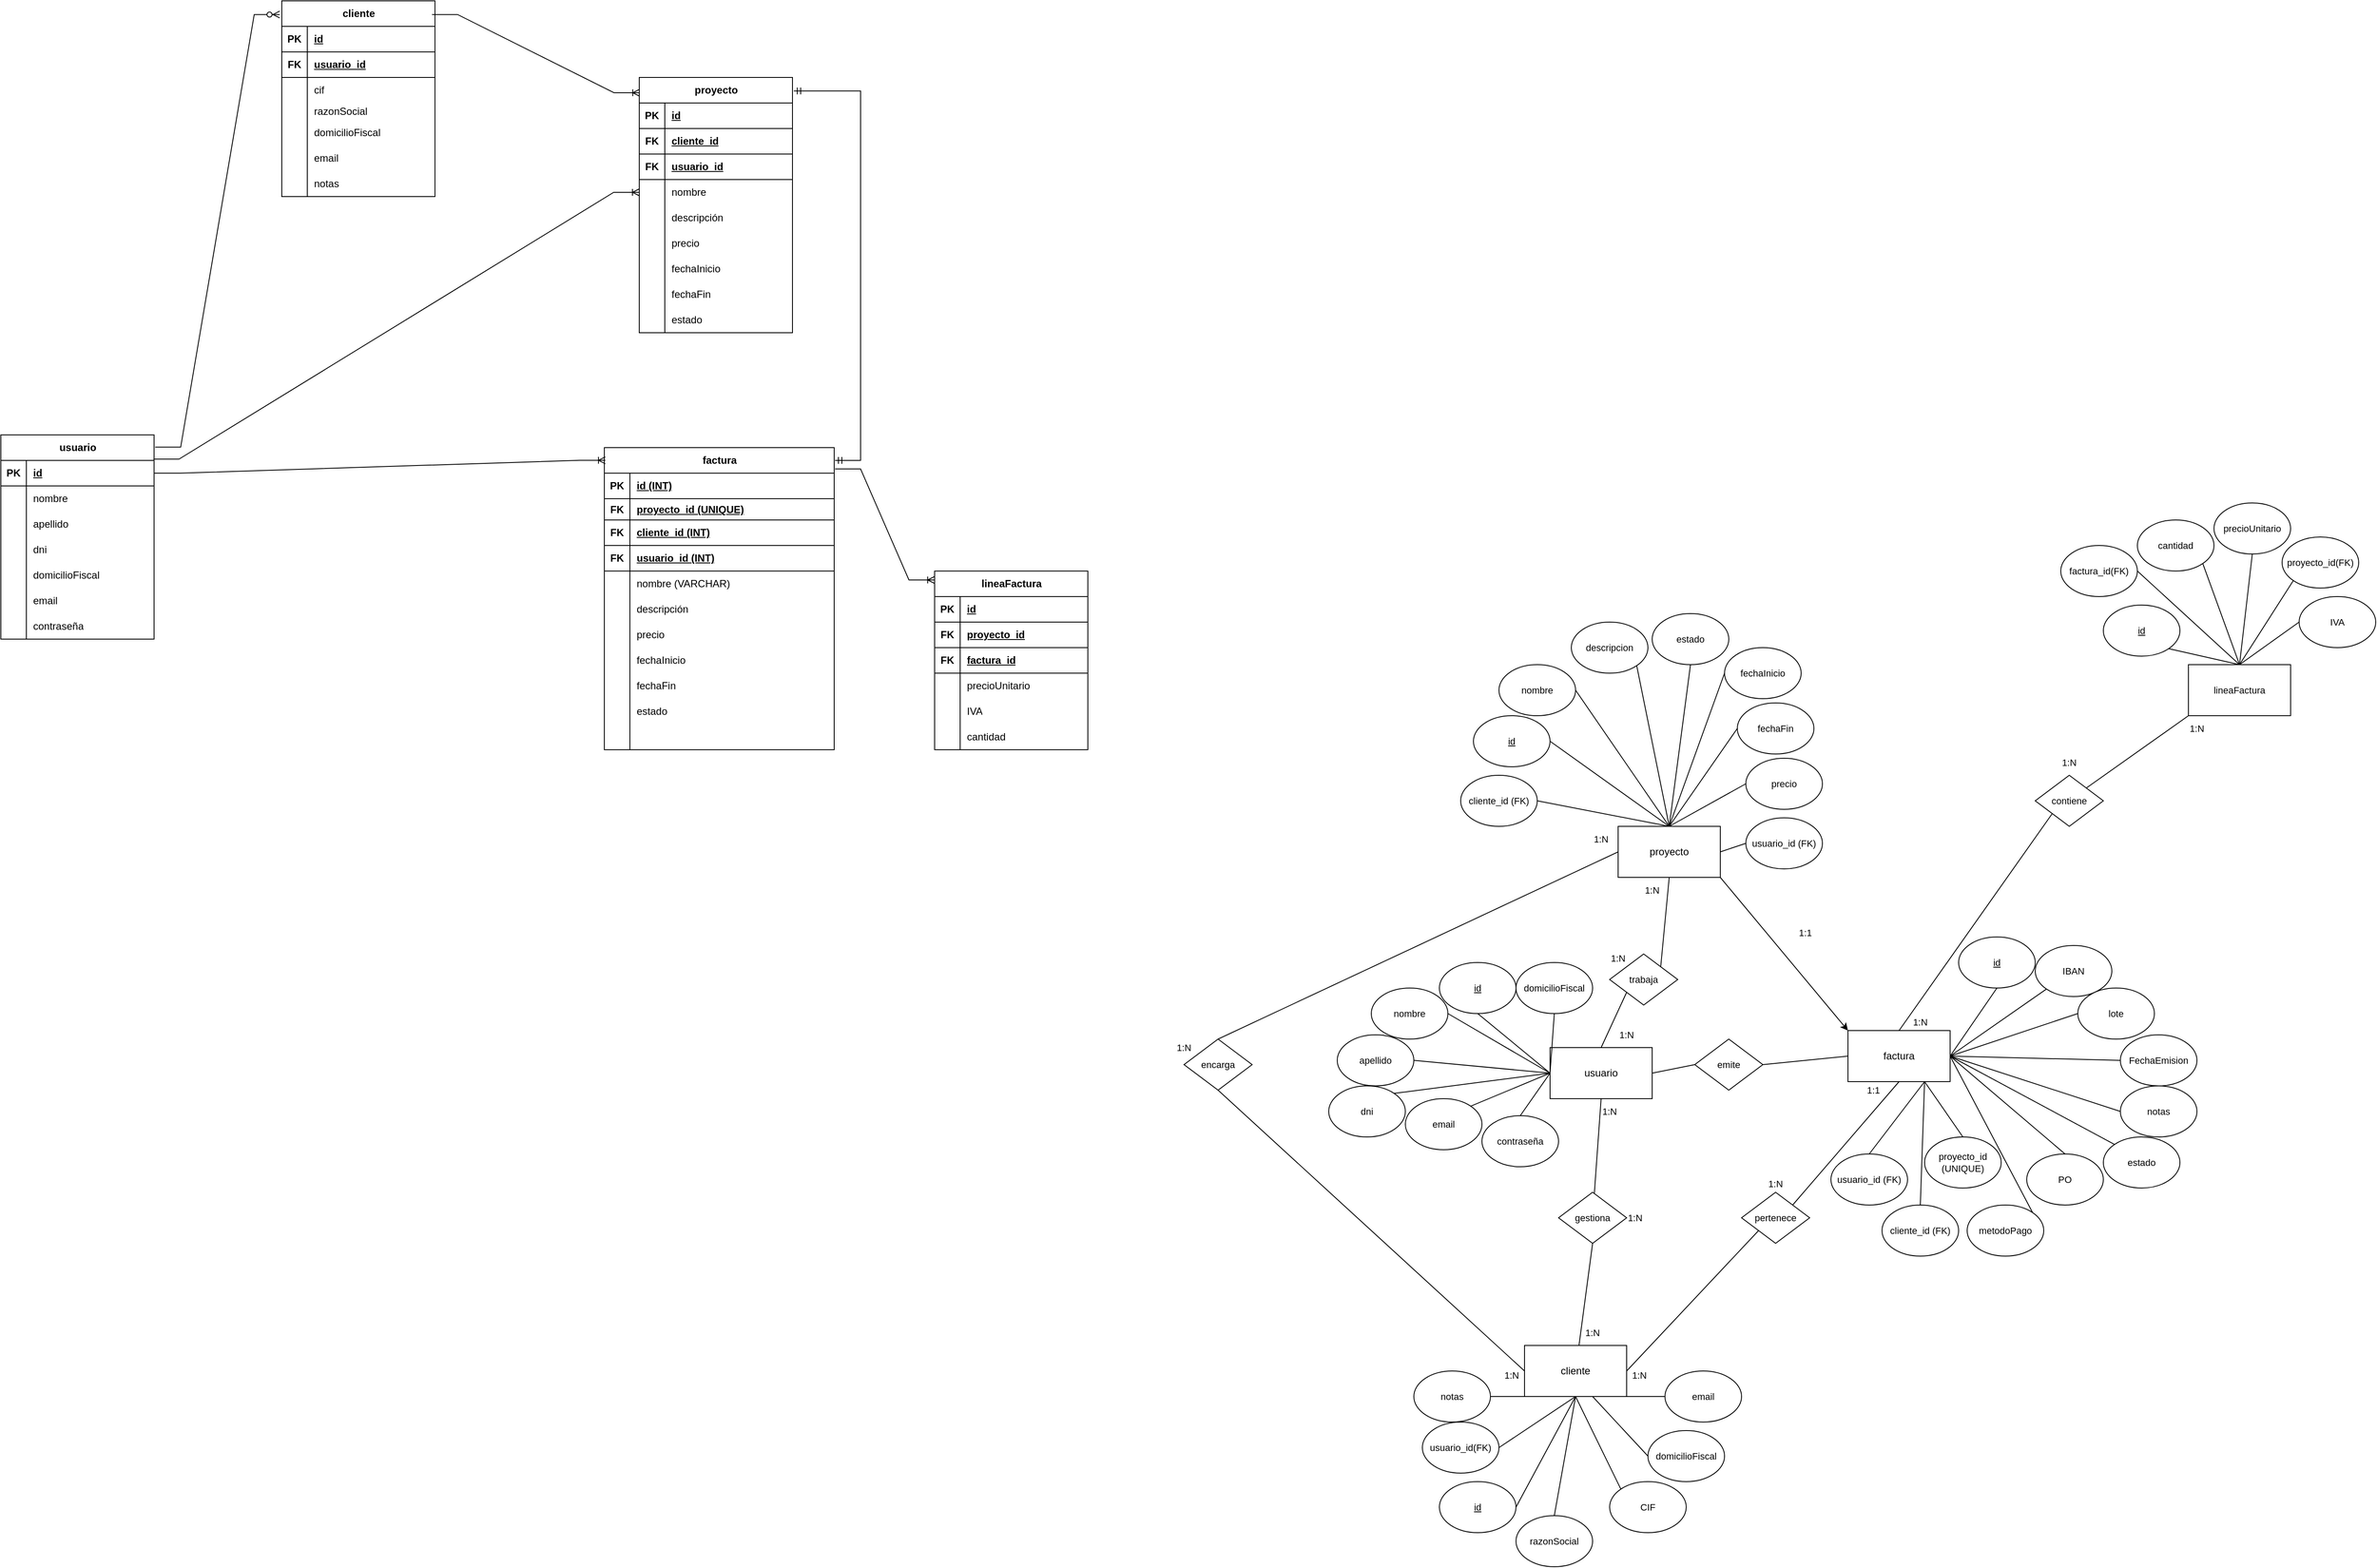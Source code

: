 <mxfile version="26.2.12">
  <diagram name="Página-1" id="tg1bXKzL8WJqyr-fZuM9">
    <mxGraphModel dx="4732" dy="2589" grid="1" gridSize="10" guides="1" tooltips="1" connect="1" arrows="1" fold="1" page="1" pageScale="1" pageWidth="827" pageHeight="1169" math="0" shadow="0">
      <root>
        <mxCell id="0" />
        <mxCell id="1" parent="0" />
        <mxCell id="wySccEfFA6jnKbdL9FhE-13" style="edgeStyle=none;shape=connector;rounded=0;orthogonalLoop=1;jettySize=auto;html=1;exitX=1;exitY=0;exitDx=0;exitDy=0;entryX=0;entryY=1;entryDx=0;entryDy=0;strokeColor=default;align=center;verticalAlign=middle;fontFamily=Helvetica;fontSize=11;fontColor=default;labelBackgroundColor=default;startFill=0;endArrow=none;" parent="1" source="wySccEfFA6jnKbdL9FhE-22" target="wySccEfFA6jnKbdL9FhE-12" edge="1">
          <mxGeometry relative="1" as="geometry" />
        </mxCell>
        <mxCell id="wySccEfFA6jnKbdL9FhE-77" style="edgeStyle=none;shape=connector;rounded=0;orthogonalLoop=1;jettySize=auto;html=1;exitX=0.5;exitY=0;exitDx=0;exitDy=0;entryX=0;entryY=1;entryDx=0;entryDy=0;strokeColor=default;align=center;verticalAlign=middle;fontFamily=Helvetica;fontSize=11;fontColor=default;labelBackgroundColor=default;startFill=0;endArrow=none;" parent="1" source="wySccEfFA6jnKbdL9FhE-1" target="wySccEfFA6jnKbdL9FhE-22" edge="1">
          <mxGeometry relative="1" as="geometry" />
        </mxCell>
        <mxCell id="wySccEfFA6jnKbdL9FhE-1" value="factura" style="rounded=0;whiteSpace=wrap;html=1;" parent="1" vertex="1">
          <mxGeometry x="480" y="170" width="120" height="60" as="geometry" />
        </mxCell>
        <mxCell id="vaAx-fihg_zt32gnWL-s-7" style="edgeStyle=none;shape=connector;rounded=0;orthogonalLoop=1;jettySize=auto;html=1;exitX=0.5;exitY=1;exitDx=0;exitDy=0;entryX=1;entryY=0.5;entryDx=0;entryDy=0;strokeColor=default;align=center;verticalAlign=middle;fontFamily=Helvetica;fontSize=11;fontColor=default;labelBackgroundColor=default;startFill=0;endArrow=none;" parent="1" source="wySccEfFA6jnKbdL9FhE-2" target="vaAx-fihg_zt32gnWL-s-5" edge="1">
          <mxGeometry relative="1" as="geometry" />
        </mxCell>
        <mxCell id="wySccEfFA6jnKbdL9FhE-2" value="cliente" style="rounded=0;whiteSpace=wrap;html=1;" parent="1" vertex="1">
          <mxGeometry x="100" y="540" width="120" height="60" as="geometry" />
        </mxCell>
        <mxCell id="wySccEfFA6jnKbdL9FhE-5" style="rounded=0;orthogonalLoop=1;jettySize=auto;html=1;exitX=1;exitY=0.5;exitDx=0;exitDy=0;entryX=0;entryY=0.5;entryDx=0;entryDy=0;endArrow=none;startFill=0;" parent="1" source="wySccEfFA6jnKbdL9FhE-17" target="wySccEfFA6jnKbdL9FhE-1" edge="1">
          <mxGeometry relative="1" as="geometry" />
        </mxCell>
        <mxCell id="wySccEfFA6jnKbdL9FhE-6" style="edgeStyle=none;shape=connector;rounded=0;orthogonalLoop=1;jettySize=auto;html=1;exitX=0.5;exitY=1;exitDx=0;exitDy=0;strokeColor=default;align=center;verticalAlign=middle;fontFamily=Helvetica;fontSize=11;fontColor=default;labelBackgroundColor=default;startFill=0;endArrow=none;" parent="1" source="wySccEfFA6jnKbdL9FhE-25" target="wySccEfFA6jnKbdL9FhE-2" edge="1">
          <mxGeometry relative="1" as="geometry" />
        </mxCell>
        <mxCell id="wySccEfFA6jnKbdL9FhE-3" value="usuario" style="rounded=0;whiteSpace=wrap;html=1;" parent="1" vertex="1">
          <mxGeometry x="130" y="190" width="120" height="60" as="geometry" />
        </mxCell>
        <mxCell id="wySccEfFA6jnKbdL9FhE-38" style="edgeStyle=none;shape=connector;rounded=0;orthogonalLoop=1;jettySize=auto;html=1;exitX=0.5;exitY=1;exitDx=0;exitDy=0;entryX=1;entryY=0;entryDx=0;entryDy=0;strokeColor=default;align=center;verticalAlign=middle;fontFamily=Helvetica;fontSize=11;fontColor=default;labelBackgroundColor=default;startFill=0;endArrow=none;" parent="1" source="wySccEfFA6jnKbdL9FhE-4" target="wySccEfFA6jnKbdL9FhE-27" edge="1">
          <mxGeometry relative="1" as="geometry" />
        </mxCell>
        <mxCell id="vaAx-fihg_zt32gnWL-s-1" style="rounded=0;orthogonalLoop=1;jettySize=auto;html=1;exitX=1;exitY=1;exitDx=0;exitDy=0;entryX=0;entryY=0;entryDx=0;entryDy=0;" parent="1" source="wySccEfFA6jnKbdL9FhE-4" target="wySccEfFA6jnKbdL9FhE-1" edge="1">
          <mxGeometry relative="1" as="geometry" />
        </mxCell>
        <mxCell id="vaAx-fihg_zt32gnWL-s-10" style="edgeStyle=none;shape=connector;rounded=0;orthogonalLoop=1;jettySize=auto;html=1;exitX=0.5;exitY=0;exitDx=0;exitDy=0;entryX=1;entryY=0.5;entryDx=0;entryDy=0;strokeColor=default;align=center;verticalAlign=middle;fontFamily=Helvetica;fontSize=11;fontColor=default;labelBackgroundColor=default;startFill=0;endArrow=none;" parent="1" source="wySccEfFA6jnKbdL9FhE-4" target="vaAx-fihg_zt32gnWL-s-8" edge="1">
          <mxGeometry relative="1" as="geometry" />
        </mxCell>
        <mxCell id="vaAx-fihg_zt32gnWL-s-12" style="edgeStyle=none;shape=connector;rounded=0;orthogonalLoop=1;jettySize=auto;html=1;exitX=1;exitY=0.5;exitDx=0;exitDy=0;entryX=0;entryY=0.5;entryDx=0;entryDy=0;strokeColor=default;align=center;verticalAlign=middle;fontFamily=Helvetica;fontSize=11;fontColor=default;labelBackgroundColor=default;startFill=0;endArrow=none;" parent="1" source="wySccEfFA6jnKbdL9FhE-4" target="vaAx-fihg_zt32gnWL-s-11" edge="1">
          <mxGeometry relative="1" as="geometry" />
        </mxCell>
        <mxCell id="wySccEfFA6jnKbdL9FhE-4" value="proyecto" style="rounded=0;whiteSpace=wrap;html=1;" parent="1" vertex="1">
          <mxGeometry x="210" y="-70" width="120" height="60" as="geometry" />
        </mxCell>
        <mxCell id="wySccEfFA6jnKbdL9FhE-12" value="lineaFactura" style="rounded=0;whiteSpace=wrap;html=1;fontFamily=Helvetica;fontSize=11;fontColor=default;labelBackgroundColor=default;" parent="1" vertex="1">
          <mxGeometry x="880" y="-260" width="120" height="60" as="geometry" />
        </mxCell>
        <mxCell id="wySccEfFA6jnKbdL9FhE-23" style="edgeStyle=none;shape=connector;rounded=0;orthogonalLoop=1;jettySize=auto;html=1;exitX=0.5;exitY=0;exitDx=0;exitDy=0;entryX=0;entryY=0.5;entryDx=0;entryDy=0;strokeColor=default;align=center;verticalAlign=middle;fontFamily=Helvetica;fontSize=11;fontColor=default;labelBackgroundColor=default;startFill=0;endArrow=none;" parent="1" source="wySccEfFA6jnKbdL9FhE-20" target="wySccEfFA6jnKbdL9FhE-4" edge="1">
          <mxGeometry relative="1" as="geometry" />
        </mxCell>
        <mxCell id="wySccEfFA6jnKbdL9FhE-24" style="edgeStyle=none;shape=connector;rounded=0;orthogonalLoop=1;jettySize=auto;html=1;exitX=0.5;exitY=1;exitDx=0;exitDy=0;entryX=0;entryY=0.5;entryDx=0;entryDy=0;strokeColor=default;align=center;verticalAlign=middle;fontFamily=Helvetica;fontSize=11;fontColor=default;labelBackgroundColor=default;startFill=0;endArrow=none;" parent="1" source="wySccEfFA6jnKbdL9FhE-20" target="wySccEfFA6jnKbdL9FhE-2" edge="1">
          <mxGeometry relative="1" as="geometry" />
        </mxCell>
        <mxCell id="wySccEfFA6jnKbdL9FhE-20" value="encarga" style="rhombus;whiteSpace=wrap;html=1;fontFamily=Helvetica;fontSize=11;fontColor=default;labelBackgroundColor=default;" parent="1" vertex="1">
          <mxGeometry x="-300" y="180" width="80" height="60" as="geometry" />
        </mxCell>
        <mxCell id="wySccEfFA6jnKbdL9FhE-26" value="" style="edgeStyle=none;shape=connector;rounded=0;orthogonalLoop=1;jettySize=auto;html=1;exitX=0.5;exitY=1;exitDx=0;exitDy=0;strokeColor=default;align=center;verticalAlign=middle;fontFamily=Helvetica;fontSize=11;fontColor=default;labelBackgroundColor=default;startFill=0;endArrow=none;" parent="1" source="wySccEfFA6jnKbdL9FhE-3" target="wySccEfFA6jnKbdL9FhE-25" edge="1">
          <mxGeometry relative="1" as="geometry">
            <mxPoint x="220" y="210" as="sourcePoint" />
            <mxPoint x="159" y="420" as="targetPoint" />
          </mxGeometry>
        </mxCell>
        <mxCell id="wySccEfFA6jnKbdL9FhE-25" value="gestiona" style="rhombus;whiteSpace=wrap;html=1;fontFamily=Helvetica;fontSize=11;fontColor=default;labelBackgroundColor=default;" parent="1" vertex="1">
          <mxGeometry x="140" y="360" width="80" height="60" as="geometry" />
        </mxCell>
        <mxCell id="wySccEfFA6jnKbdL9FhE-39" style="edgeStyle=none;shape=connector;rounded=0;orthogonalLoop=1;jettySize=auto;html=1;exitX=0;exitY=1;exitDx=0;exitDy=0;entryX=0.5;entryY=0;entryDx=0;entryDy=0;strokeColor=default;align=center;verticalAlign=middle;fontFamily=Helvetica;fontSize=11;fontColor=default;labelBackgroundColor=default;startFill=0;endArrow=none;" parent="1" source="wySccEfFA6jnKbdL9FhE-27" target="wySccEfFA6jnKbdL9FhE-3" edge="1">
          <mxGeometry relative="1" as="geometry" />
        </mxCell>
        <mxCell id="wySccEfFA6jnKbdL9FhE-27" value="trabaja" style="rhombus;whiteSpace=wrap;html=1;fontFamily=Helvetica;fontSize=11;fontColor=default;labelBackgroundColor=default;" parent="1" vertex="1">
          <mxGeometry x="200" y="80" width="80" height="60" as="geometry" />
        </mxCell>
        <mxCell id="wySccEfFA6jnKbdL9FhE-29" value="" style="rounded=0;orthogonalLoop=1;jettySize=auto;html=1;exitX=1;exitY=0.5;exitDx=0;exitDy=0;entryX=0;entryY=0.5;entryDx=0;entryDy=0;endArrow=none;startFill=0;" parent="1" source="wySccEfFA6jnKbdL9FhE-3" target="wySccEfFA6jnKbdL9FhE-17" edge="1">
          <mxGeometry relative="1" as="geometry">
            <mxPoint x="250" y="180" as="sourcePoint" />
            <mxPoint x="450" y="190" as="targetPoint" />
          </mxGeometry>
        </mxCell>
        <mxCell id="wySccEfFA6jnKbdL9FhE-17" value="emite" style="rhombus;whiteSpace=wrap;html=1;fontFamily=Helvetica;fontSize=11;fontColor=default;labelBackgroundColor=default;" parent="1" vertex="1">
          <mxGeometry x="300" y="180" width="80" height="60" as="geometry" />
        </mxCell>
        <mxCell id="wySccEfFA6jnKbdL9FhE-34" style="edgeStyle=none;shape=connector;rounded=0;orthogonalLoop=1;jettySize=auto;html=1;exitX=0;exitY=1;exitDx=0;exitDy=0;entryX=1;entryY=0.5;entryDx=0;entryDy=0;strokeColor=default;align=center;verticalAlign=middle;fontFamily=Helvetica;fontSize=11;fontColor=default;labelBackgroundColor=default;startFill=0;endArrow=none;" parent="1" source="wySccEfFA6jnKbdL9FhE-18" target="wySccEfFA6jnKbdL9FhE-2" edge="1">
          <mxGeometry relative="1" as="geometry" />
        </mxCell>
        <mxCell id="wySccEfFA6jnKbdL9FhE-35" style="edgeStyle=none;shape=connector;rounded=0;orthogonalLoop=1;jettySize=auto;html=1;exitX=1;exitY=0;exitDx=0;exitDy=0;entryX=0.5;entryY=1;entryDx=0;entryDy=0;strokeColor=default;align=center;verticalAlign=middle;fontFamily=Helvetica;fontSize=11;fontColor=default;labelBackgroundColor=default;startFill=0;endArrow=none;" parent="1" source="wySccEfFA6jnKbdL9FhE-18" target="wySccEfFA6jnKbdL9FhE-1" edge="1">
          <mxGeometry relative="1" as="geometry" />
        </mxCell>
        <mxCell id="wySccEfFA6jnKbdL9FhE-18" value="pertenece" style="rhombus;whiteSpace=wrap;html=1;fontFamily=Helvetica;fontSize=11;fontColor=default;labelBackgroundColor=default;" parent="1" vertex="1">
          <mxGeometry x="355" y="360" width="80" height="60" as="geometry" />
        </mxCell>
        <mxCell id="wySccEfFA6jnKbdL9FhE-22" value="contiene" style="rhombus;whiteSpace=wrap;html=1;fontFamily=Helvetica;fontSize=11;fontColor=default;labelBackgroundColor=default;" parent="1" vertex="1">
          <mxGeometry x="700" y="-130" width="80" height="60" as="geometry" />
        </mxCell>
        <mxCell id="wySccEfFA6jnKbdL9FhE-55" style="edgeStyle=none;shape=connector;rounded=0;orthogonalLoop=1;jettySize=auto;html=1;exitX=1;exitY=0.5;exitDx=0;exitDy=0;entryX=0.5;entryY=0;entryDx=0;entryDy=0;strokeColor=default;align=center;verticalAlign=middle;fontFamily=Helvetica;fontSize=11;fontColor=default;labelBackgroundColor=default;startFill=0;endArrow=none;" parent="1" source="wySccEfFA6jnKbdL9FhE-41" target="wySccEfFA6jnKbdL9FhE-4" edge="1">
          <mxGeometry relative="1" as="geometry" />
        </mxCell>
        <mxCell id="wySccEfFA6jnKbdL9FhE-41" value="&lt;u&gt;id&lt;/u&gt;" style="ellipse;whiteSpace=wrap;html=1;fontFamily=Helvetica;fontSize=11;fontColor=default;labelBackgroundColor=default;" parent="1" vertex="1">
          <mxGeometry x="40" y="-200" width="90" height="60" as="geometry" />
        </mxCell>
        <mxCell id="wySccEfFA6jnKbdL9FhE-50" style="edgeStyle=none;shape=connector;rounded=0;orthogonalLoop=1;jettySize=auto;html=1;exitX=1;exitY=0.5;exitDx=0;exitDy=0;entryX=0.5;entryY=0;entryDx=0;entryDy=0;strokeColor=default;align=center;verticalAlign=middle;fontFamily=Helvetica;fontSize=11;fontColor=default;labelBackgroundColor=default;startFill=0;endArrow=none;" parent="1" source="wySccEfFA6jnKbdL9FhE-42" target="wySccEfFA6jnKbdL9FhE-4" edge="1">
          <mxGeometry relative="1" as="geometry" />
        </mxCell>
        <mxCell id="wySccEfFA6jnKbdL9FhE-42" value="nombre" style="ellipse;whiteSpace=wrap;html=1;fontFamily=Helvetica;fontSize=11;fontColor=default;labelBackgroundColor=default;" parent="1" vertex="1">
          <mxGeometry x="70" y="-260" width="90" height="60" as="geometry" />
        </mxCell>
        <mxCell id="wySccEfFA6jnKbdL9FhE-49" style="edgeStyle=none;shape=connector;rounded=0;orthogonalLoop=1;jettySize=auto;html=1;exitX=1;exitY=1;exitDx=0;exitDy=0;strokeColor=default;align=center;verticalAlign=middle;fontFamily=Helvetica;fontSize=11;fontColor=default;labelBackgroundColor=default;startFill=0;endArrow=none;" parent="1" source="wySccEfFA6jnKbdL9FhE-43" edge="1">
          <mxGeometry relative="1" as="geometry">
            <mxPoint x="270" y="-70" as="targetPoint" />
          </mxGeometry>
        </mxCell>
        <mxCell id="wySccEfFA6jnKbdL9FhE-43" value="descripcion" style="ellipse;whiteSpace=wrap;html=1;fontFamily=Helvetica;fontSize=11;fontColor=default;labelBackgroundColor=default;" parent="1" vertex="1">
          <mxGeometry x="155" y="-310" width="90" height="60" as="geometry" />
        </mxCell>
        <mxCell id="wySccEfFA6jnKbdL9FhE-48" style="edgeStyle=none;shape=connector;rounded=0;orthogonalLoop=1;jettySize=auto;html=1;exitX=0.5;exitY=1;exitDx=0;exitDy=0;entryX=0.5;entryY=0;entryDx=0;entryDy=0;strokeColor=default;align=center;verticalAlign=middle;fontFamily=Helvetica;fontSize=11;fontColor=default;labelBackgroundColor=default;startFill=0;endArrow=none;" parent="1" source="wySccEfFA6jnKbdL9FhE-44" target="wySccEfFA6jnKbdL9FhE-4" edge="1">
          <mxGeometry relative="1" as="geometry" />
        </mxCell>
        <mxCell id="wySccEfFA6jnKbdL9FhE-44" value="estado" style="ellipse;whiteSpace=wrap;html=1;fontFamily=Helvetica;fontSize=11;fontColor=default;labelBackgroundColor=default;" parent="1" vertex="1">
          <mxGeometry x="250" y="-320" width="90" height="60" as="geometry" />
        </mxCell>
        <mxCell id="wySccEfFA6jnKbdL9FhE-51" style="edgeStyle=none;shape=connector;rounded=0;orthogonalLoop=1;jettySize=auto;html=1;exitX=0;exitY=0.5;exitDx=0;exitDy=0;entryX=0.5;entryY=0;entryDx=0;entryDy=0;strokeColor=default;align=center;verticalAlign=middle;fontFamily=Helvetica;fontSize=11;fontColor=default;labelBackgroundColor=default;startFill=0;endArrow=none;" parent="1" source="wySccEfFA6jnKbdL9FhE-45" target="wySccEfFA6jnKbdL9FhE-4" edge="1">
          <mxGeometry relative="1" as="geometry" />
        </mxCell>
        <mxCell id="wySccEfFA6jnKbdL9FhE-45" value="fechaInicio" style="ellipse;whiteSpace=wrap;html=1;fontFamily=Helvetica;fontSize=11;fontColor=default;labelBackgroundColor=default;" parent="1" vertex="1">
          <mxGeometry x="335" y="-280" width="90" height="60" as="geometry" />
        </mxCell>
        <mxCell id="wySccEfFA6jnKbdL9FhE-52" style="edgeStyle=none;shape=connector;rounded=0;orthogonalLoop=1;jettySize=auto;html=1;exitX=0;exitY=0.5;exitDx=0;exitDy=0;entryX=0.5;entryY=0;entryDx=0;entryDy=0;strokeColor=default;align=center;verticalAlign=middle;fontFamily=Helvetica;fontSize=11;fontColor=default;labelBackgroundColor=default;startFill=0;endArrow=none;" parent="1" source="wySccEfFA6jnKbdL9FhE-46" target="wySccEfFA6jnKbdL9FhE-4" edge="1">
          <mxGeometry relative="1" as="geometry" />
        </mxCell>
        <mxCell id="wySccEfFA6jnKbdL9FhE-46" value="fechaFin" style="ellipse;whiteSpace=wrap;html=1;fontFamily=Helvetica;fontSize=11;fontColor=default;labelBackgroundColor=default;" parent="1" vertex="1">
          <mxGeometry x="350" y="-215" width="90" height="60" as="geometry" />
        </mxCell>
        <mxCell id="wySccEfFA6jnKbdL9FhE-54" style="edgeStyle=none;shape=connector;rounded=0;orthogonalLoop=1;jettySize=auto;html=1;exitX=0;exitY=0.5;exitDx=0;exitDy=0;entryX=0.5;entryY=0;entryDx=0;entryDy=0;strokeColor=default;align=center;verticalAlign=middle;fontFamily=Helvetica;fontSize=11;fontColor=default;labelBackgroundColor=default;startFill=0;endArrow=none;" parent="1" source="wySccEfFA6jnKbdL9FhE-47" target="wySccEfFA6jnKbdL9FhE-4" edge="1">
          <mxGeometry relative="1" as="geometry" />
        </mxCell>
        <mxCell id="wySccEfFA6jnKbdL9FhE-47" value="precio" style="ellipse;whiteSpace=wrap;html=1;fontFamily=Helvetica;fontSize=11;fontColor=default;labelBackgroundColor=default;" parent="1" vertex="1">
          <mxGeometry x="360" y="-150" width="90" height="60" as="geometry" />
        </mxCell>
        <mxCell id="wySccEfFA6jnKbdL9FhE-62" style="edgeStyle=none;shape=connector;rounded=0;orthogonalLoop=1;jettySize=auto;html=1;exitX=0.5;exitY=1;exitDx=0;exitDy=0;entryX=0;entryY=0.5;entryDx=0;entryDy=0;strokeColor=default;align=center;verticalAlign=middle;fontFamily=Helvetica;fontSize=11;fontColor=default;labelBackgroundColor=default;startFill=0;endArrow=none;" parent="1" source="wySccEfFA6jnKbdL9FhE-56" target="wySccEfFA6jnKbdL9FhE-3" edge="1">
          <mxGeometry relative="1" as="geometry" />
        </mxCell>
        <mxCell id="wySccEfFA6jnKbdL9FhE-56" value="&lt;u&gt;id&lt;/u&gt;" style="ellipse;whiteSpace=wrap;html=1;fontFamily=Helvetica;fontSize=11;fontColor=default;labelBackgroundColor=default;" parent="1" vertex="1">
          <mxGeometry y="90" width="90" height="60" as="geometry" />
        </mxCell>
        <mxCell id="wySccEfFA6jnKbdL9FhE-63" style="edgeStyle=none;shape=connector;rounded=0;orthogonalLoop=1;jettySize=auto;html=1;exitX=1;exitY=0.5;exitDx=0;exitDy=0;entryX=0;entryY=0.5;entryDx=0;entryDy=0;strokeColor=default;align=center;verticalAlign=middle;fontFamily=Helvetica;fontSize=11;fontColor=default;labelBackgroundColor=default;startFill=0;endArrow=none;" parent="1" source="wySccEfFA6jnKbdL9FhE-57" target="wySccEfFA6jnKbdL9FhE-3" edge="1">
          <mxGeometry relative="1" as="geometry" />
        </mxCell>
        <mxCell id="wySccEfFA6jnKbdL9FhE-57" value="nombre" style="ellipse;whiteSpace=wrap;html=1;fontFamily=Helvetica;fontSize=11;fontColor=default;labelBackgroundColor=default;" parent="1" vertex="1">
          <mxGeometry x="-80" y="120" width="90" height="60" as="geometry" />
        </mxCell>
        <mxCell id="wySccEfFA6jnKbdL9FhE-64" style="edgeStyle=none;shape=connector;rounded=0;orthogonalLoop=1;jettySize=auto;html=1;exitX=1;exitY=0.5;exitDx=0;exitDy=0;entryX=0;entryY=0.5;entryDx=0;entryDy=0;strokeColor=default;align=center;verticalAlign=middle;fontFamily=Helvetica;fontSize=11;fontColor=default;labelBackgroundColor=default;startFill=0;endArrow=none;" parent="1" source="wySccEfFA6jnKbdL9FhE-58" target="wySccEfFA6jnKbdL9FhE-3" edge="1">
          <mxGeometry relative="1" as="geometry" />
        </mxCell>
        <mxCell id="wySccEfFA6jnKbdL9FhE-58" value="apellido" style="ellipse;whiteSpace=wrap;html=1;fontFamily=Helvetica;fontSize=11;fontColor=default;labelBackgroundColor=default;" parent="1" vertex="1">
          <mxGeometry x="-120" y="175" width="90" height="60" as="geometry" />
        </mxCell>
        <mxCell id="wySccEfFA6jnKbdL9FhE-65" style="edgeStyle=none;shape=connector;rounded=0;orthogonalLoop=1;jettySize=auto;html=1;exitX=1;exitY=0;exitDx=0;exitDy=0;entryX=0;entryY=0.5;entryDx=0;entryDy=0;strokeColor=default;align=center;verticalAlign=middle;fontFamily=Helvetica;fontSize=11;fontColor=default;labelBackgroundColor=default;startFill=0;endArrow=none;" parent="1" source="wySccEfFA6jnKbdL9FhE-59" target="wySccEfFA6jnKbdL9FhE-3" edge="1">
          <mxGeometry relative="1" as="geometry" />
        </mxCell>
        <mxCell id="wySccEfFA6jnKbdL9FhE-59" value="email" style="ellipse;whiteSpace=wrap;html=1;fontFamily=Helvetica;fontSize=11;fontColor=default;labelBackgroundColor=default;" parent="1" vertex="1">
          <mxGeometry x="-40" y="250" width="90" height="60" as="geometry" />
        </mxCell>
        <mxCell id="wySccEfFA6jnKbdL9FhE-66" style="edgeStyle=none;shape=connector;rounded=0;orthogonalLoop=1;jettySize=auto;html=1;exitX=0.5;exitY=0;exitDx=0;exitDy=0;strokeColor=default;align=center;verticalAlign=middle;fontFamily=Helvetica;fontSize=11;fontColor=default;labelBackgroundColor=default;startFill=0;endArrow=none;" parent="1" source="wySccEfFA6jnKbdL9FhE-60" edge="1">
          <mxGeometry relative="1" as="geometry">
            <mxPoint x="130" y="220" as="targetPoint" />
          </mxGeometry>
        </mxCell>
        <mxCell id="wySccEfFA6jnKbdL9FhE-60" value="contraseña" style="ellipse;whiteSpace=wrap;html=1;fontFamily=Helvetica;fontSize=11;fontColor=default;labelBackgroundColor=default;" parent="1" vertex="1">
          <mxGeometry x="50" y="270" width="90" height="60" as="geometry" />
        </mxCell>
        <mxCell id="vaAx-fihg_zt32gnWL-s-18" style="edgeStyle=none;shape=connector;rounded=0;orthogonalLoop=1;jettySize=auto;html=1;exitX=0;exitY=0;exitDx=0;exitDy=0;strokeColor=default;align=center;verticalAlign=middle;fontFamily=Helvetica;fontSize=11;fontColor=default;labelBackgroundColor=default;startFill=0;endArrow=none;" parent="1" source="wySccEfFA6jnKbdL9FhE-67" edge="1">
          <mxGeometry relative="1" as="geometry">
            <mxPoint x="160" y="600" as="targetPoint" />
          </mxGeometry>
        </mxCell>
        <mxCell id="wySccEfFA6jnKbdL9FhE-67" value="CIF" style="ellipse;whiteSpace=wrap;html=1;fontFamily=Helvetica;fontSize=11;fontColor=default;labelBackgroundColor=default;" parent="1" vertex="1">
          <mxGeometry x="200" y="700" width="90" height="60" as="geometry" />
        </mxCell>
        <mxCell id="wySccEfFA6jnKbdL9FhE-69" style="edgeStyle=none;shape=connector;rounded=0;orthogonalLoop=1;jettySize=auto;html=1;exitX=0.5;exitY=1;exitDx=0;exitDy=0;strokeColor=default;align=center;verticalAlign=middle;fontFamily=Helvetica;fontSize=11;fontColor=default;labelBackgroundColor=default;startFill=0;endArrow=none;" parent="1" source="wySccEfFA6jnKbdL9FhE-68" edge="1">
          <mxGeometry relative="1" as="geometry">
            <mxPoint x="130" y="220" as="targetPoint" />
          </mxGeometry>
        </mxCell>
        <mxCell id="wySccEfFA6jnKbdL9FhE-68" value="domicilioFiscal" style="ellipse;whiteSpace=wrap;html=1;fontFamily=Helvetica;fontSize=11;fontColor=default;labelBackgroundColor=default;" parent="1" vertex="1">
          <mxGeometry x="90" y="90" width="90" height="60" as="geometry" />
        </mxCell>
        <mxCell id="wySccEfFA6jnKbdL9FhE-72" style="edgeStyle=none;shape=connector;rounded=0;orthogonalLoop=1;jettySize=auto;html=1;exitX=0.5;exitY=0;exitDx=0;exitDy=0;entryX=0.5;entryY=1;entryDx=0;entryDy=0;strokeColor=default;align=center;verticalAlign=middle;fontFamily=Helvetica;fontSize=11;fontColor=default;labelBackgroundColor=default;startFill=0;endArrow=none;" parent="1" source="wySccEfFA6jnKbdL9FhE-70" target="wySccEfFA6jnKbdL9FhE-2" edge="1">
          <mxGeometry relative="1" as="geometry" />
        </mxCell>
        <mxCell id="wySccEfFA6jnKbdL9FhE-70" value="razonSocial" style="ellipse;whiteSpace=wrap;html=1;fontFamily=Helvetica;fontSize=11;fontColor=default;labelBackgroundColor=default;" parent="1" vertex="1">
          <mxGeometry x="90" y="740" width="90" height="60" as="geometry" />
        </mxCell>
        <mxCell id="vaAx-fihg_zt32gnWL-s-17" style="edgeStyle=none;shape=connector;rounded=0;orthogonalLoop=1;jettySize=auto;html=1;exitX=0;exitY=0.5;exitDx=0;exitDy=0;strokeColor=default;align=center;verticalAlign=middle;fontFamily=Helvetica;fontSize=11;fontColor=default;labelBackgroundColor=default;startFill=0;endArrow=none;" parent="1" source="wySccEfFA6jnKbdL9FhE-71" edge="1">
          <mxGeometry relative="1" as="geometry">
            <mxPoint x="180" y="600" as="targetPoint" />
          </mxGeometry>
        </mxCell>
        <mxCell id="wySccEfFA6jnKbdL9FhE-71" value="domicilioFiscal" style="ellipse;whiteSpace=wrap;html=1;fontFamily=Helvetica;fontSize=11;fontColor=default;labelBackgroundColor=default;" parent="1" vertex="1">
          <mxGeometry x="245" y="640" width="90" height="60" as="geometry" />
        </mxCell>
        <mxCell id="wySccEfFA6jnKbdL9FhE-85" style="edgeStyle=none;shape=connector;rounded=0;orthogonalLoop=1;jettySize=auto;html=1;exitX=0.5;exitY=1;exitDx=0;exitDy=0;entryX=1;entryY=0.5;entryDx=0;entryDy=0;strokeColor=default;align=center;verticalAlign=middle;fontFamily=Helvetica;fontSize=11;fontColor=default;labelBackgroundColor=default;startFill=0;endArrow=none;" parent="1" source="wySccEfFA6jnKbdL9FhE-76" target="wySccEfFA6jnKbdL9FhE-1" edge="1">
          <mxGeometry relative="1" as="geometry" />
        </mxCell>
        <mxCell id="wySccEfFA6jnKbdL9FhE-76" value="&lt;u&gt;id&lt;/u&gt;" style="ellipse;whiteSpace=wrap;html=1;fontFamily=Helvetica;fontSize=11;fontColor=default;labelBackgroundColor=default;" parent="1" vertex="1">
          <mxGeometry x="610" y="60" width="90" height="60" as="geometry" />
        </mxCell>
        <mxCell id="wySccEfFA6jnKbdL9FhE-86" style="edgeStyle=none;shape=connector;rounded=0;orthogonalLoop=1;jettySize=auto;html=1;exitX=0;exitY=1;exitDx=0;exitDy=0;entryX=1;entryY=0.5;entryDx=0;entryDy=0;strokeColor=default;align=center;verticalAlign=middle;fontFamily=Helvetica;fontSize=11;fontColor=default;labelBackgroundColor=default;startFill=0;endArrow=none;" parent="1" source="wySccEfFA6jnKbdL9FhE-78" target="wySccEfFA6jnKbdL9FhE-1" edge="1">
          <mxGeometry relative="1" as="geometry" />
        </mxCell>
        <mxCell id="wySccEfFA6jnKbdL9FhE-78" value="IBAN" style="ellipse;whiteSpace=wrap;html=1;fontFamily=Helvetica;fontSize=11;fontColor=default;labelBackgroundColor=default;" parent="1" vertex="1">
          <mxGeometry x="700" y="70" width="90" height="60" as="geometry" />
        </mxCell>
        <mxCell id="wySccEfFA6jnKbdL9FhE-87" style="edgeStyle=none;shape=connector;rounded=0;orthogonalLoop=1;jettySize=auto;html=1;exitX=0;exitY=0.5;exitDx=0;exitDy=0;entryX=1;entryY=0.5;entryDx=0;entryDy=0;strokeColor=default;align=center;verticalAlign=middle;fontFamily=Helvetica;fontSize=11;fontColor=default;labelBackgroundColor=default;startFill=0;endArrow=none;" parent="1" source="wySccEfFA6jnKbdL9FhE-79" target="wySccEfFA6jnKbdL9FhE-1" edge="1">
          <mxGeometry relative="1" as="geometry" />
        </mxCell>
        <mxCell id="wySccEfFA6jnKbdL9FhE-79" value="lote" style="ellipse;whiteSpace=wrap;html=1;fontFamily=Helvetica;fontSize=11;fontColor=default;labelBackgroundColor=default;" parent="1" vertex="1">
          <mxGeometry x="750" y="120" width="90" height="60" as="geometry" />
        </mxCell>
        <mxCell id="wySccEfFA6jnKbdL9FhE-88" style="edgeStyle=none;shape=connector;rounded=0;orthogonalLoop=1;jettySize=auto;html=1;exitX=0;exitY=0.5;exitDx=0;exitDy=0;entryX=1;entryY=0.5;entryDx=0;entryDy=0;strokeColor=default;align=center;verticalAlign=middle;fontFamily=Helvetica;fontSize=11;fontColor=default;labelBackgroundColor=default;startFill=0;endArrow=none;" parent="1" source="wySccEfFA6jnKbdL9FhE-80" target="wySccEfFA6jnKbdL9FhE-1" edge="1">
          <mxGeometry relative="1" as="geometry" />
        </mxCell>
        <mxCell id="wySccEfFA6jnKbdL9FhE-80" value="FechaEmision" style="ellipse;whiteSpace=wrap;html=1;fontFamily=Helvetica;fontSize=11;fontColor=default;labelBackgroundColor=default;" parent="1" vertex="1">
          <mxGeometry x="800" y="175" width="90" height="60" as="geometry" />
        </mxCell>
        <mxCell id="wySccEfFA6jnKbdL9FhE-91" style="edgeStyle=none;shape=connector;rounded=0;orthogonalLoop=1;jettySize=auto;html=1;exitX=0;exitY=0;exitDx=0;exitDy=0;entryX=1;entryY=0.5;entryDx=0;entryDy=0;strokeColor=default;align=center;verticalAlign=middle;fontFamily=Helvetica;fontSize=11;fontColor=default;labelBackgroundColor=default;startFill=0;endArrow=none;" parent="1" source="wySccEfFA6jnKbdL9FhE-81" target="wySccEfFA6jnKbdL9FhE-1" edge="1">
          <mxGeometry relative="1" as="geometry" />
        </mxCell>
        <mxCell id="wySccEfFA6jnKbdL9FhE-81" value="estado" style="ellipse;whiteSpace=wrap;html=1;fontFamily=Helvetica;fontSize=11;fontColor=default;labelBackgroundColor=default;" parent="1" vertex="1">
          <mxGeometry x="780" y="295" width="90" height="60" as="geometry" />
        </mxCell>
        <mxCell id="wySccEfFA6jnKbdL9FhE-93" style="edgeStyle=none;shape=connector;rounded=0;orthogonalLoop=1;jettySize=auto;html=1;exitX=1;exitY=0;exitDx=0;exitDy=0;entryX=1;entryY=0.5;entryDx=0;entryDy=0;strokeColor=default;align=center;verticalAlign=middle;fontFamily=Helvetica;fontSize=11;fontColor=default;labelBackgroundColor=default;startFill=0;endArrow=none;" parent="1" source="wySccEfFA6jnKbdL9FhE-82" target="wySccEfFA6jnKbdL9FhE-1" edge="1">
          <mxGeometry relative="1" as="geometry" />
        </mxCell>
        <mxCell id="wySccEfFA6jnKbdL9FhE-82" value="metodoPago" style="ellipse;whiteSpace=wrap;html=1;fontFamily=Helvetica;fontSize=11;fontColor=default;labelBackgroundColor=default;" parent="1" vertex="1">
          <mxGeometry x="620" y="375" width="90" height="60" as="geometry" />
        </mxCell>
        <mxCell id="wySccEfFA6jnKbdL9FhE-92" style="edgeStyle=none;shape=connector;rounded=0;orthogonalLoop=1;jettySize=auto;html=1;exitX=0.5;exitY=0;exitDx=0;exitDy=0;entryX=1;entryY=0.5;entryDx=0;entryDy=0;strokeColor=default;align=center;verticalAlign=middle;fontFamily=Helvetica;fontSize=11;fontColor=default;labelBackgroundColor=default;startFill=0;endArrow=none;" parent="1" source="wySccEfFA6jnKbdL9FhE-83" target="wySccEfFA6jnKbdL9FhE-1" edge="1">
          <mxGeometry relative="1" as="geometry" />
        </mxCell>
        <mxCell id="wySccEfFA6jnKbdL9FhE-83" value="PO" style="ellipse;whiteSpace=wrap;html=1;fontFamily=Helvetica;fontSize=11;fontColor=default;labelBackgroundColor=default;" parent="1" vertex="1">
          <mxGeometry x="690" y="315" width="90" height="60" as="geometry" />
        </mxCell>
        <mxCell id="wySccEfFA6jnKbdL9FhE-89" style="edgeStyle=none;shape=connector;rounded=0;orthogonalLoop=1;jettySize=auto;html=1;exitX=0;exitY=0.5;exitDx=0;exitDy=0;entryX=1;entryY=0.5;entryDx=0;entryDy=0;strokeColor=default;align=center;verticalAlign=middle;fontFamily=Helvetica;fontSize=11;fontColor=default;labelBackgroundColor=default;startFill=0;endArrow=none;" parent="1" source="wySccEfFA6jnKbdL9FhE-84" target="wySccEfFA6jnKbdL9FhE-1" edge="1">
          <mxGeometry relative="1" as="geometry" />
        </mxCell>
        <mxCell id="wySccEfFA6jnKbdL9FhE-84" value="notas" style="ellipse;whiteSpace=wrap;html=1;fontFamily=Helvetica;fontSize=11;fontColor=default;labelBackgroundColor=default;" parent="1" vertex="1">
          <mxGeometry x="800" y="235" width="90" height="60" as="geometry" />
        </mxCell>
        <mxCell id="wySccEfFA6jnKbdL9FhE-97" style="edgeStyle=none;shape=connector;rounded=0;orthogonalLoop=1;jettySize=auto;html=1;exitX=0;exitY=0.5;exitDx=0;exitDy=0;strokeColor=default;align=center;verticalAlign=middle;fontFamily=Helvetica;fontSize=11;fontColor=default;labelBackgroundColor=default;startFill=0;endArrow=none;" parent="1" source="wySccEfFA6jnKbdL9FhE-94" edge="1">
          <mxGeometry relative="1" as="geometry">
            <mxPoint x="160" y="600" as="targetPoint" />
          </mxGeometry>
        </mxCell>
        <mxCell id="wySccEfFA6jnKbdL9FhE-94" value="email" style="ellipse;whiteSpace=wrap;html=1;fontFamily=Helvetica;fontSize=11;fontColor=default;labelBackgroundColor=default;" parent="1" vertex="1">
          <mxGeometry x="265" y="570" width="90" height="60" as="geometry" />
        </mxCell>
        <mxCell id="wySccEfFA6jnKbdL9FhE-96" style="edgeStyle=none;shape=connector;rounded=0;orthogonalLoop=1;jettySize=auto;html=1;exitX=1;exitY=0.5;exitDx=0;exitDy=0;entryX=0.5;entryY=1;entryDx=0;entryDy=0;strokeColor=default;align=center;verticalAlign=middle;fontFamily=Helvetica;fontSize=11;fontColor=default;labelBackgroundColor=default;startFill=0;endArrow=none;" parent="1" source="wySccEfFA6jnKbdL9FhE-95" target="wySccEfFA6jnKbdL9FhE-2" edge="1">
          <mxGeometry relative="1" as="geometry" />
        </mxCell>
        <mxCell id="wySccEfFA6jnKbdL9FhE-95" value="&lt;u&gt;id&lt;/u&gt;" style="ellipse;whiteSpace=wrap;html=1;fontFamily=Helvetica;fontSize=11;fontColor=default;labelBackgroundColor=default;" parent="1" vertex="1">
          <mxGeometry y="700" width="90" height="60" as="geometry" />
        </mxCell>
        <mxCell id="wySccEfFA6jnKbdL9FhE-102" style="edgeStyle=none;shape=connector;rounded=0;orthogonalLoop=1;jettySize=auto;html=1;exitX=1;exitY=1;exitDx=0;exitDy=0;entryX=0.5;entryY=0;entryDx=0;entryDy=0;strokeColor=default;align=center;verticalAlign=middle;fontFamily=Helvetica;fontSize=11;fontColor=default;labelBackgroundColor=default;startFill=0;endArrow=none;" parent="1" source="wySccEfFA6jnKbdL9FhE-99" target="wySccEfFA6jnKbdL9FhE-12" edge="1">
          <mxGeometry relative="1" as="geometry" />
        </mxCell>
        <mxCell id="wySccEfFA6jnKbdL9FhE-99" value="&lt;u&gt;id&lt;/u&gt;" style="ellipse;whiteSpace=wrap;html=1;fontFamily=Helvetica;fontSize=11;fontColor=default;labelBackgroundColor=default;" parent="1" vertex="1">
          <mxGeometry x="780" y="-330" width="90" height="60" as="geometry" />
        </mxCell>
        <mxCell id="wySccEfFA6jnKbdL9FhE-103" style="edgeStyle=none;shape=connector;rounded=0;orthogonalLoop=1;jettySize=auto;html=1;exitX=1;exitY=1;exitDx=0;exitDy=0;strokeColor=default;align=center;verticalAlign=middle;fontFamily=Helvetica;fontSize=11;fontColor=default;labelBackgroundColor=default;startFill=0;endArrow=none;" parent="1" source="wySccEfFA6jnKbdL9FhE-100" edge="1">
          <mxGeometry relative="1" as="geometry">
            <mxPoint x="940" y="-260" as="targetPoint" />
          </mxGeometry>
        </mxCell>
        <mxCell id="wySccEfFA6jnKbdL9FhE-100" value="cantidad" style="ellipse;whiteSpace=wrap;html=1;fontFamily=Helvetica;fontSize=11;fontColor=default;labelBackgroundColor=default;" parent="1" vertex="1">
          <mxGeometry x="820" y="-430" width="90" height="60" as="geometry" />
        </mxCell>
        <mxCell id="wySccEfFA6jnKbdL9FhE-104" style="edgeStyle=none;shape=connector;rounded=0;orthogonalLoop=1;jettySize=auto;html=1;exitX=0.5;exitY=1;exitDx=0;exitDy=0;entryX=0.5;entryY=0;entryDx=0;entryDy=0;strokeColor=default;align=center;verticalAlign=middle;fontFamily=Helvetica;fontSize=11;fontColor=default;labelBackgroundColor=default;startFill=0;endArrow=none;" parent="1" source="wySccEfFA6jnKbdL9FhE-101" target="wySccEfFA6jnKbdL9FhE-12" edge="1">
          <mxGeometry relative="1" as="geometry" />
        </mxCell>
        <mxCell id="wySccEfFA6jnKbdL9FhE-101" value="precioUnitario" style="ellipse;whiteSpace=wrap;html=1;fontFamily=Helvetica;fontSize=11;fontColor=default;labelBackgroundColor=default;" parent="1" vertex="1">
          <mxGeometry x="910" y="-450" width="90" height="60" as="geometry" />
        </mxCell>
        <mxCell id="wySccEfFA6jnKbdL9FhE-107" style="edgeStyle=none;shape=connector;rounded=0;orthogonalLoop=1;jettySize=auto;html=1;exitX=0;exitY=1;exitDx=0;exitDy=0;entryX=0.5;entryY=0;entryDx=0;entryDy=0;strokeColor=default;align=center;verticalAlign=middle;fontFamily=Helvetica;fontSize=11;fontColor=default;labelBackgroundColor=default;startFill=0;endArrow=none;" parent="1" source="wySccEfFA6jnKbdL9FhE-105" target="wySccEfFA6jnKbdL9FhE-12" edge="1">
          <mxGeometry relative="1" as="geometry" />
        </mxCell>
        <mxCell id="wySccEfFA6jnKbdL9FhE-105" value="proyecto_id(FK)" style="ellipse;whiteSpace=wrap;html=1;fontFamily=Helvetica;fontSize=11;fontColor=default;labelBackgroundColor=default;" parent="1" vertex="1">
          <mxGeometry x="990" y="-410" width="90" height="60" as="geometry" />
        </mxCell>
        <mxCell id="wySccEfFA6jnKbdL9FhE-108" style="edgeStyle=none;shape=connector;rounded=0;orthogonalLoop=1;jettySize=auto;html=1;exitX=0;exitY=0.5;exitDx=0;exitDy=0;entryX=0.5;entryY=0;entryDx=0;entryDy=0;strokeColor=default;align=center;verticalAlign=middle;fontFamily=Helvetica;fontSize=11;fontColor=default;labelBackgroundColor=default;startFill=0;endArrow=none;" parent="1" source="wySccEfFA6jnKbdL9FhE-106" target="wySccEfFA6jnKbdL9FhE-12" edge="1">
          <mxGeometry relative="1" as="geometry" />
        </mxCell>
        <mxCell id="wySccEfFA6jnKbdL9FhE-106" value="IVA" style="ellipse;whiteSpace=wrap;html=1;fontFamily=Helvetica;fontSize=11;fontColor=default;labelBackgroundColor=default;" parent="1" vertex="1">
          <mxGeometry x="1010" y="-340" width="90" height="60" as="geometry" />
        </mxCell>
        <mxCell id="wySccEfFA6jnKbdL9FhE-109" value="1:N" style="text;html=1;align=center;verticalAlign=middle;whiteSpace=wrap;rounded=0;fontFamily=Helvetica;fontSize=11;fontColor=default;labelBackgroundColor=default;" parent="1" vertex="1">
          <mxGeometry x="190" y="160" width="60" height="30" as="geometry" />
        </mxCell>
        <mxCell id="wySccEfFA6jnKbdL9FhE-110" value="1:N" style="text;html=1;align=center;verticalAlign=middle;whiteSpace=wrap;rounded=0;fontFamily=Helvetica;fontSize=11;fontColor=default;labelBackgroundColor=default;" parent="1" vertex="1">
          <mxGeometry x="205" y="560" width="60" height="30" as="geometry" />
        </mxCell>
        <mxCell id="wySccEfFA6jnKbdL9FhE-111" value="1:1" style="text;html=1;align=center;verticalAlign=middle;whiteSpace=wrap;rounded=0;fontFamily=Helvetica;fontSize=11;fontColor=default;labelBackgroundColor=default;" parent="1" vertex="1">
          <mxGeometry x="480" y="225" width="60" height="30" as="geometry" />
        </mxCell>
        <mxCell id="wySccEfFA6jnKbdL9FhE-112" value="1:N" style="text;html=1;align=center;verticalAlign=middle;whiteSpace=wrap;rounded=0;fontFamily=Helvetica;fontSize=11;fontColor=default;labelBackgroundColor=default;" parent="1" vertex="1">
          <mxGeometry x="365" y="335" width="60" height="30" as="geometry" />
        </mxCell>
        <mxCell id="wySccEfFA6jnKbdL9FhE-113" value="1:N" style="text;html=1;align=center;verticalAlign=middle;whiteSpace=wrap;rounded=0;fontFamily=Helvetica;fontSize=11;fontColor=default;labelBackgroundColor=default;" parent="1" vertex="1">
          <mxGeometry x="220" y="-10" width="60" height="30" as="geometry" />
        </mxCell>
        <mxCell id="wySccEfFA6jnKbdL9FhE-115" value="1:N" style="text;html=1;align=center;verticalAlign=middle;whiteSpace=wrap;rounded=0;fontFamily=Helvetica;fontSize=11;fontColor=default;labelBackgroundColor=default;" parent="1" vertex="1">
          <mxGeometry x="180" y="70" width="60" height="30" as="geometry" />
        </mxCell>
        <mxCell id="wySccEfFA6jnKbdL9FhE-116" style="edgeStyle=none;shape=connector;rounded=0;orthogonalLoop=1;jettySize=auto;html=1;exitX=0.75;exitY=1;exitDx=0;exitDy=0;strokeColor=default;align=center;verticalAlign=middle;fontFamily=Helvetica;fontSize=11;fontColor=default;labelBackgroundColor=default;startFill=0;endArrow=none;" parent="1" source="wySccEfFA6jnKbdL9FhE-113" target="wySccEfFA6jnKbdL9FhE-113" edge="1">
          <mxGeometry relative="1" as="geometry" />
        </mxCell>
        <mxCell id="wySccEfFA6jnKbdL9FhE-118" value="1:1" style="text;html=1;align=center;verticalAlign=middle;whiteSpace=wrap;rounded=0;fontFamily=Helvetica;fontSize=11;fontColor=default;labelBackgroundColor=default;" parent="1" vertex="1">
          <mxGeometry x="400" y="40" width="60" height="30" as="geometry" />
        </mxCell>
        <mxCell id="wySccEfFA6jnKbdL9FhE-120" value="1:N" style="text;html=1;align=center;verticalAlign=middle;whiteSpace=wrap;rounded=0;fontFamily=Helvetica;fontSize=11;fontColor=default;labelBackgroundColor=default;" parent="1" vertex="1">
          <mxGeometry x="535" y="145" width="60" height="30" as="geometry" />
        </mxCell>
        <mxCell id="wySccEfFA6jnKbdL9FhE-121" value="1:N" style="text;html=1;align=center;verticalAlign=middle;whiteSpace=wrap;rounded=0;fontFamily=Helvetica;fontSize=11;fontColor=default;labelBackgroundColor=default;" parent="1" vertex="1">
          <mxGeometry x="860" y="-200" width="60" height="30" as="geometry" />
        </mxCell>
        <mxCell id="wySccEfFA6jnKbdL9FhE-122" value="1:N" style="text;html=1;align=center;verticalAlign=middle;whiteSpace=wrap;rounded=0;fontFamily=Helvetica;fontSize=11;fontColor=default;labelBackgroundColor=default;" parent="1" vertex="1">
          <mxGeometry x="710" y="-160" width="60" height="30" as="geometry" />
        </mxCell>
        <mxCell id="wySccEfFA6jnKbdL9FhE-123" value="1:N" style="text;html=1;align=center;verticalAlign=middle;whiteSpace=wrap;rounded=0;fontFamily=Helvetica;fontSize=11;fontColor=default;labelBackgroundColor=default;" parent="1" vertex="1">
          <mxGeometry x="170" y="250" width="60" height="30" as="geometry" />
        </mxCell>
        <mxCell id="wySccEfFA6jnKbdL9FhE-124" value="1:N" style="text;html=1;align=center;verticalAlign=middle;whiteSpace=wrap;rounded=0;fontFamily=Helvetica;fontSize=11;fontColor=default;labelBackgroundColor=default;" parent="1" vertex="1">
          <mxGeometry x="150" y="510" width="60" height="30" as="geometry" />
        </mxCell>
        <mxCell id="wySccEfFA6jnKbdL9FhE-125" value="1:N" style="text;html=1;align=center;verticalAlign=middle;whiteSpace=wrap;rounded=0;fontFamily=Helvetica;fontSize=11;fontColor=default;labelBackgroundColor=default;" parent="1" vertex="1">
          <mxGeometry x="200" y="375" width="60" height="30" as="geometry" />
        </mxCell>
        <mxCell id="wySccEfFA6jnKbdL9FhE-126" value="1:N" style="text;html=1;align=center;verticalAlign=middle;whiteSpace=wrap;rounded=0;fontFamily=Helvetica;fontSize=11;fontColor=default;labelBackgroundColor=default;" parent="1" vertex="1">
          <mxGeometry x="55" y="560" width="60" height="30" as="geometry" />
        </mxCell>
        <mxCell id="wySccEfFA6jnKbdL9FhE-127" value="1:N" style="text;html=1;align=center;verticalAlign=middle;whiteSpace=wrap;rounded=0;fontFamily=Helvetica;fontSize=11;fontColor=default;labelBackgroundColor=default;" parent="1" vertex="1">
          <mxGeometry x="160" y="-70" width="60" height="30" as="geometry" />
        </mxCell>
        <mxCell id="wySccEfFA6jnKbdL9FhE-128" value="1:N" style="text;html=1;align=center;verticalAlign=middle;whiteSpace=wrap;rounded=0;fontFamily=Helvetica;fontSize=11;fontColor=default;labelBackgroundColor=default;" parent="1" vertex="1">
          <mxGeometry x="-330" y="175" width="60" height="30" as="geometry" />
        </mxCell>
        <mxCell id="vaAx-fihg_zt32gnWL-s-4" style="rounded=0;orthogonalLoop=1;jettySize=auto;html=1;exitX=0.5;exitY=0;exitDx=0;exitDy=0;entryX=0.75;entryY=1;entryDx=0;entryDy=0;endArrow=none;startFill=0;" parent="1" source="vaAx-fihg_zt32gnWL-s-3" target="wySccEfFA6jnKbdL9FhE-1" edge="1">
          <mxGeometry relative="1" as="geometry" />
        </mxCell>
        <mxCell id="vaAx-fihg_zt32gnWL-s-3" value="proyecto_id&lt;div&gt;(UNIQUE)&lt;/div&gt;" style="ellipse;whiteSpace=wrap;html=1;fontFamily=Helvetica;fontSize=11;fontColor=default;labelBackgroundColor=default;" parent="1" vertex="1">
          <mxGeometry x="570" y="295" width="90" height="60" as="geometry" />
        </mxCell>
        <mxCell id="vaAx-fihg_zt32gnWL-s-5" value="usuario_id(FK)" style="ellipse;whiteSpace=wrap;html=1;fontFamily=Helvetica;fontSize=11;fontColor=default;labelBackgroundColor=default;" parent="1" vertex="1">
          <mxGeometry x="-20" y="630" width="90" height="60" as="geometry" />
        </mxCell>
        <mxCell id="vaAx-fihg_zt32gnWL-s-8" value="cliente_id (FK)" style="ellipse;whiteSpace=wrap;html=1;fontFamily=Helvetica;fontSize=11;fontColor=default;labelBackgroundColor=default;" parent="1" vertex="1">
          <mxGeometry x="25" y="-130" width="90" height="60" as="geometry" />
        </mxCell>
        <mxCell id="vaAx-fihg_zt32gnWL-s-11" value="usuario_id (FK)" style="ellipse;whiteSpace=wrap;html=1;fontFamily=Helvetica;fontSize=11;fontColor=default;labelBackgroundColor=default;" parent="1" vertex="1">
          <mxGeometry x="360" y="-80" width="90" height="60" as="geometry" />
        </mxCell>
        <mxCell id="vaAx-fihg_zt32gnWL-s-14" style="edgeStyle=none;shape=connector;rounded=0;orthogonalLoop=1;jettySize=auto;html=1;exitX=0.5;exitY=0;exitDx=0;exitDy=0;entryX=0.75;entryY=1;entryDx=0;entryDy=0;strokeColor=default;align=center;verticalAlign=middle;fontFamily=Helvetica;fontSize=11;fontColor=default;labelBackgroundColor=default;startFill=0;endArrow=none;" parent="1" source="vaAx-fihg_zt32gnWL-s-13" target="wySccEfFA6jnKbdL9FhE-1" edge="1">
          <mxGeometry relative="1" as="geometry" />
        </mxCell>
        <mxCell id="vaAx-fihg_zt32gnWL-s-13" value="usuario_id (FK)" style="ellipse;whiteSpace=wrap;html=1;fontFamily=Helvetica;fontSize=11;fontColor=default;labelBackgroundColor=default;" parent="1" vertex="1">
          <mxGeometry x="460" y="315" width="90" height="60" as="geometry" />
        </mxCell>
        <mxCell id="vaAx-fihg_zt32gnWL-s-16" style="edgeStyle=none;shape=connector;rounded=0;orthogonalLoop=1;jettySize=auto;html=1;exitX=1;exitY=0.5;exitDx=0;exitDy=0;entryX=0.5;entryY=1;entryDx=0;entryDy=0;strokeColor=default;align=center;verticalAlign=middle;fontFamily=Helvetica;fontSize=11;fontColor=default;labelBackgroundColor=default;startFill=0;endArrow=none;" parent="1" source="vaAx-fihg_zt32gnWL-s-15" target="wySccEfFA6jnKbdL9FhE-2" edge="1">
          <mxGeometry relative="1" as="geometry" />
        </mxCell>
        <mxCell id="vaAx-fihg_zt32gnWL-s-15" value="notas" style="ellipse;whiteSpace=wrap;html=1;fontFamily=Helvetica;fontSize=11;fontColor=default;labelBackgroundColor=default;" parent="1" vertex="1">
          <mxGeometry x="-30" y="570" width="90" height="60" as="geometry" />
        </mxCell>
        <mxCell id="vaAx-fihg_zt32gnWL-s-20" style="edgeStyle=none;shape=connector;rounded=0;orthogonalLoop=1;jettySize=auto;html=1;exitX=1;exitY=0.5;exitDx=0;exitDy=0;strokeColor=default;align=center;verticalAlign=middle;fontFamily=Helvetica;fontSize=11;fontColor=default;labelBackgroundColor=default;startFill=0;endArrow=none;" parent="1" source="vaAx-fihg_zt32gnWL-s-19" edge="1">
          <mxGeometry relative="1" as="geometry">
            <mxPoint x="940" y="-260.0" as="targetPoint" />
          </mxGeometry>
        </mxCell>
        <mxCell id="vaAx-fihg_zt32gnWL-s-19" value="factura_id(FK)" style="ellipse;whiteSpace=wrap;html=1;fontFamily=Helvetica;fontSize=11;fontColor=default;labelBackgroundColor=default;" parent="1" vertex="1">
          <mxGeometry x="730" y="-400" width="90" height="60" as="geometry" />
        </mxCell>
        <mxCell id="vaAx-fihg_zt32gnWL-s-22" style="edgeStyle=none;shape=connector;rounded=0;orthogonalLoop=1;jettySize=auto;html=1;exitX=0.5;exitY=0;exitDx=0;exitDy=0;entryX=0.75;entryY=1;entryDx=0;entryDy=0;strokeColor=default;align=center;verticalAlign=middle;fontFamily=Helvetica;fontSize=11;fontColor=default;labelBackgroundColor=default;startFill=0;endArrow=none;" parent="1" source="vaAx-fihg_zt32gnWL-s-21" target="wySccEfFA6jnKbdL9FhE-1" edge="1">
          <mxGeometry relative="1" as="geometry" />
        </mxCell>
        <mxCell id="vaAx-fihg_zt32gnWL-s-21" value="cliente_id (FK)" style="ellipse;whiteSpace=wrap;html=1;fontFamily=Helvetica;fontSize=11;fontColor=default;labelBackgroundColor=default;" parent="1" vertex="1">
          <mxGeometry x="520" y="375" width="90" height="60" as="geometry" />
        </mxCell>
        <mxCell id="LqCtktZLIt7UPBnmlgfe-1" value="usuario" style="shape=table;startSize=30;container=1;collapsible=1;childLayout=tableLayout;fixedRows=1;rowLines=0;fontStyle=1;align=center;resizeLast=1;html=1;" vertex="1" parent="1">
          <mxGeometry x="-1690" y="-530" width="180" height="240" as="geometry">
            <mxRectangle x="-920" y="-200" width="80" height="30" as="alternateBounds" />
          </mxGeometry>
        </mxCell>
        <mxCell id="LqCtktZLIt7UPBnmlgfe-2" value="" style="shape=tableRow;horizontal=0;startSize=0;swimlaneHead=0;swimlaneBody=0;fillColor=none;collapsible=0;dropTarget=0;points=[[0,0.5],[1,0.5]];portConstraint=eastwest;top=0;left=0;right=0;bottom=1;" vertex="1" parent="LqCtktZLIt7UPBnmlgfe-1">
          <mxGeometry y="30" width="180" height="30" as="geometry" />
        </mxCell>
        <mxCell id="LqCtktZLIt7UPBnmlgfe-3" value="PK" style="shape=partialRectangle;connectable=0;fillColor=none;top=0;left=0;bottom=0;right=0;fontStyle=1;overflow=hidden;whiteSpace=wrap;html=1;" vertex="1" parent="LqCtktZLIt7UPBnmlgfe-2">
          <mxGeometry width="30" height="30" as="geometry">
            <mxRectangle width="30" height="30" as="alternateBounds" />
          </mxGeometry>
        </mxCell>
        <mxCell id="LqCtktZLIt7UPBnmlgfe-4" value="id" style="shape=partialRectangle;connectable=0;fillColor=none;top=0;left=0;bottom=0;right=0;align=left;spacingLeft=6;fontStyle=5;overflow=hidden;whiteSpace=wrap;html=1;" vertex="1" parent="LqCtktZLIt7UPBnmlgfe-2">
          <mxGeometry x="30" width="150" height="30" as="geometry">
            <mxRectangle width="150" height="30" as="alternateBounds" />
          </mxGeometry>
        </mxCell>
        <mxCell id="LqCtktZLIt7UPBnmlgfe-5" value="" style="shape=tableRow;horizontal=0;startSize=0;swimlaneHead=0;swimlaneBody=0;fillColor=none;collapsible=0;dropTarget=0;points=[[0,0.5],[1,0.5]];portConstraint=eastwest;top=0;left=0;right=0;bottom=0;" vertex="1" parent="LqCtktZLIt7UPBnmlgfe-1">
          <mxGeometry y="60" width="180" height="30" as="geometry" />
        </mxCell>
        <mxCell id="LqCtktZLIt7UPBnmlgfe-6" value="" style="shape=partialRectangle;connectable=0;fillColor=none;top=0;left=0;bottom=0;right=0;editable=1;overflow=hidden;whiteSpace=wrap;html=1;" vertex="1" parent="LqCtktZLIt7UPBnmlgfe-5">
          <mxGeometry width="30" height="30" as="geometry">
            <mxRectangle width="30" height="30" as="alternateBounds" />
          </mxGeometry>
        </mxCell>
        <mxCell id="LqCtktZLIt7UPBnmlgfe-7" value="nombre" style="shape=partialRectangle;connectable=0;fillColor=none;top=0;left=0;bottom=0;right=0;align=left;spacingLeft=6;overflow=hidden;whiteSpace=wrap;html=1;" vertex="1" parent="LqCtktZLIt7UPBnmlgfe-5">
          <mxGeometry x="30" width="150" height="30" as="geometry">
            <mxRectangle width="150" height="30" as="alternateBounds" />
          </mxGeometry>
        </mxCell>
        <mxCell id="LqCtktZLIt7UPBnmlgfe-8" value="" style="shape=tableRow;horizontal=0;startSize=0;swimlaneHead=0;swimlaneBody=0;fillColor=none;collapsible=0;dropTarget=0;points=[[0,0.5],[1,0.5]];portConstraint=eastwest;top=0;left=0;right=0;bottom=0;" vertex="1" parent="LqCtktZLIt7UPBnmlgfe-1">
          <mxGeometry y="90" width="180" height="30" as="geometry" />
        </mxCell>
        <mxCell id="LqCtktZLIt7UPBnmlgfe-9" value="" style="shape=partialRectangle;connectable=0;fillColor=none;top=0;left=0;bottom=0;right=0;editable=1;overflow=hidden;whiteSpace=wrap;html=1;" vertex="1" parent="LqCtktZLIt7UPBnmlgfe-8">
          <mxGeometry width="30" height="30" as="geometry">
            <mxRectangle width="30" height="30" as="alternateBounds" />
          </mxGeometry>
        </mxCell>
        <mxCell id="LqCtktZLIt7UPBnmlgfe-10" value="apellido" style="shape=partialRectangle;connectable=0;fillColor=none;top=0;left=0;bottom=0;right=0;align=left;spacingLeft=6;overflow=hidden;whiteSpace=wrap;html=1;" vertex="1" parent="LqCtktZLIt7UPBnmlgfe-8">
          <mxGeometry x="30" width="150" height="30" as="geometry">
            <mxRectangle width="150" height="30" as="alternateBounds" />
          </mxGeometry>
        </mxCell>
        <mxCell id="LqCtktZLIt7UPBnmlgfe-11" value="" style="shape=tableRow;horizontal=0;startSize=0;swimlaneHead=0;swimlaneBody=0;fillColor=none;collapsible=0;dropTarget=0;points=[[0,0.5],[1,0.5]];portConstraint=eastwest;top=0;left=0;right=0;bottom=0;" vertex="1" parent="LqCtktZLIt7UPBnmlgfe-1">
          <mxGeometry y="120" width="180" height="30" as="geometry" />
        </mxCell>
        <mxCell id="LqCtktZLIt7UPBnmlgfe-12" value="" style="shape=partialRectangle;connectable=0;fillColor=none;top=0;left=0;bottom=0;right=0;editable=1;overflow=hidden;whiteSpace=wrap;html=1;" vertex="1" parent="LqCtktZLIt7UPBnmlgfe-11">
          <mxGeometry width="30" height="30" as="geometry">
            <mxRectangle width="30" height="30" as="alternateBounds" />
          </mxGeometry>
        </mxCell>
        <mxCell id="LqCtktZLIt7UPBnmlgfe-13" value="dni" style="shape=partialRectangle;connectable=0;fillColor=none;top=0;left=0;bottom=0;right=0;align=left;spacingLeft=6;overflow=hidden;whiteSpace=wrap;html=1;" vertex="1" parent="LqCtktZLIt7UPBnmlgfe-11">
          <mxGeometry x="30" width="150" height="30" as="geometry">
            <mxRectangle width="150" height="30" as="alternateBounds" />
          </mxGeometry>
        </mxCell>
        <mxCell id="LqCtktZLIt7UPBnmlgfe-22" style="shape=tableRow;horizontal=0;startSize=0;swimlaneHead=0;swimlaneBody=0;fillColor=none;collapsible=0;dropTarget=0;points=[[0,0.5],[1,0.5]];portConstraint=eastwest;top=0;left=0;right=0;bottom=0;" vertex="1" parent="LqCtktZLIt7UPBnmlgfe-1">
          <mxGeometry y="150" width="180" height="30" as="geometry" />
        </mxCell>
        <mxCell id="LqCtktZLIt7UPBnmlgfe-23" style="shape=partialRectangle;connectable=0;fillColor=none;top=0;left=0;bottom=0;right=0;editable=1;overflow=hidden;whiteSpace=wrap;html=1;" vertex="1" parent="LqCtktZLIt7UPBnmlgfe-22">
          <mxGeometry width="30" height="30" as="geometry">
            <mxRectangle width="30" height="30" as="alternateBounds" />
          </mxGeometry>
        </mxCell>
        <mxCell id="LqCtktZLIt7UPBnmlgfe-24" value="domicilioFiscal" style="shape=partialRectangle;connectable=0;fillColor=none;top=0;left=0;bottom=0;right=0;align=left;spacingLeft=6;overflow=hidden;whiteSpace=wrap;html=1;" vertex="1" parent="LqCtktZLIt7UPBnmlgfe-22">
          <mxGeometry x="30" width="150" height="30" as="geometry">
            <mxRectangle width="150" height="30" as="alternateBounds" />
          </mxGeometry>
        </mxCell>
        <mxCell id="LqCtktZLIt7UPBnmlgfe-25" style="shape=tableRow;horizontal=0;startSize=0;swimlaneHead=0;swimlaneBody=0;fillColor=none;collapsible=0;dropTarget=0;points=[[0,0.5],[1,0.5]];portConstraint=eastwest;top=0;left=0;right=0;bottom=0;" vertex="1" parent="LqCtktZLIt7UPBnmlgfe-1">
          <mxGeometry y="180" width="180" height="30" as="geometry" />
        </mxCell>
        <mxCell id="LqCtktZLIt7UPBnmlgfe-26" style="shape=partialRectangle;connectable=0;fillColor=none;top=0;left=0;bottom=0;right=0;editable=1;overflow=hidden;whiteSpace=wrap;html=1;" vertex="1" parent="LqCtktZLIt7UPBnmlgfe-25">
          <mxGeometry width="30" height="30" as="geometry">
            <mxRectangle width="30" height="30" as="alternateBounds" />
          </mxGeometry>
        </mxCell>
        <mxCell id="LqCtktZLIt7UPBnmlgfe-27" value="email" style="shape=partialRectangle;connectable=0;fillColor=none;top=0;left=0;bottom=0;right=0;align=left;spacingLeft=6;overflow=hidden;whiteSpace=wrap;html=1;" vertex="1" parent="LqCtktZLIt7UPBnmlgfe-25">
          <mxGeometry x="30" width="150" height="30" as="geometry">
            <mxRectangle width="150" height="30" as="alternateBounds" />
          </mxGeometry>
        </mxCell>
        <mxCell id="LqCtktZLIt7UPBnmlgfe-28" style="shape=tableRow;horizontal=0;startSize=0;swimlaneHead=0;swimlaneBody=0;fillColor=none;collapsible=0;dropTarget=0;points=[[0,0.5],[1,0.5]];portConstraint=eastwest;top=0;left=0;right=0;bottom=0;" vertex="1" parent="LqCtktZLIt7UPBnmlgfe-1">
          <mxGeometry y="210" width="180" height="30" as="geometry" />
        </mxCell>
        <mxCell id="LqCtktZLIt7UPBnmlgfe-29" style="shape=partialRectangle;connectable=0;fillColor=none;top=0;left=0;bottom=0;right=0;editable=1;overflow=hidden;whiteSpace=wrap;html=1;" vertex="1" parent="LqCtktZLIt7UPBnmlgfe-28">
          <mxGeometry width="30" height="30" as="geometry">
            <mxRectangle width="30" height="30" as="alternateBounds" />
          </mxGeometry>
        </mxCell>
        <mxCell id="LqCtktZLIt7UPBnmlgfe-30" value="contraseña" style="shape=partialRectangle;connectable=0;fillColor=none;top=0;left=0;bottom=0;right=0;align=left;spacingLeft=6;overflow=hidden;whiteSpace=wrap;html=1;" vertex="1" parent="LqCtktZLIt7UPBnmlgfe-28">
          <mxGeometry x="30" width="150" height="30" as="geometry">
            <mxRectangle width="150" height="30" as="alternateBounds" />
          </mxGeometry>
        </mxCell>
        <mxCell id="LqCtktZLIt7UPBnmlgfe-16" style="rounded=0;orthogonalLoop=1;jettySize=auto;html=1;exitX=1;exitY=0;exitDx=0;exitDy=0;endArrow=none;startFill=0;" edge="1" parent="1" source="LqCtktZLIt7UPBnmlgfe-14">
          <mxGeometry relative="1" as="geometry">
            <mxPoint x="130" y="220" as="targetPoint" />
          </mxGeometry>
        </mxCell>
        <mxCell id="LqCtktZLIt7UPBnmlgfe-14" value="dni" style="ellipse;whiteSpace=wrap;html=1;fontFamily=Helvetica;fontSize=11;fontColor=default;labelBackgroundColor=default;" vertex="1" parent="1">
          <mxGeometry x="-130" y="235" width="90" height="60" as="geometry" />
        </mxCell>
        <mxCell id="LqCtktZLIt7UPBnmlgfe-31" value="proyecto" style="shape=table;startSize=30;container=1;collapsible=1;childLayout=tableLayout;fixedRows=1;rowLines=0;fontStyle=1;align=center;resizeLast=1;html=1;" vertex="1" parent="1">
          <mxGeometry x="-940" y="-950" width="180" height="300" as="geometry">
            <mxRectangle x="-920" y="-200" width="80" height="30" as="alternateBounds" />
          </mxGeometry>
        </mxCell>
        <mxCell id="LqCtktZLIt7UPBnmlgfe-62" style="shape=tableRow;horizontal=0;startSize=0;swimlaneHead=0;swimlaneBody=0;fillColor=none;collapsible=0;dropTarget=0;points=[[0,0.5],[1,0.5]];portConstraint=eastwest;top=0;left=0;right=0;bottom=1;" vertex="1" parent="LqCtktZLIt7UPBnmlgfe-31">
          <mxGeometry y="30" width="180" height="30" as="geometry" />
        </mxCell>
        <mxCell id="LqCtktZLIt7UPBnmlgfe-63" value="PK" style="shape=partialRectangle;connectable=0;fillColor=none;top=0;left=0;bottom=0;right=0;fontStyle=1;overflow=hidden;whiteSpace=wrap;html=1;" vertex="1" parent="LqCtktZLIt7UPBnmlgfe-62">
          <mxGeometry width="30" height="30" as="geometry">
            <mxRectangle width="30" height="30" as="alternateBounds" />
          </mxGeometry>
        </mxCell>
        <mxCell id="LqCtktZLIt7UPBnmlgfe-64" value="id" style="shape=partialRectangle;connectable=0;fillColor=none;top=0;left=0;bottom=0;right=0;align=left;spacingLeft=6;fontStyle=5;overflow=hidden;whiteSpace=wrap;html=1;" vertex="1" parent="LqCtktZLIt7UPBnmlgfe-62">
          <mxGeometry x="30" width="150" height="30" as="geometry">
            <mxRectangle width="150" height="30" as="alternateBounds" />
          </mxGeometry>
        </mxCell>
        <mxCell id="LqCtktZLIt7UPBnmlgfe-59" style="shape=tableRow;horizontal=0;startSize=0;swimlaneHead=0;swimlaneBody=0;fillColor=none;collapsible=0;dropTarget=0;points=[[0,0.5],[1,0.5]];portConstraint=eastwest;top=0;left=0;right=0;bottom=1;" vertex="1" parent="LqCtktZLIt7UPBnmlgfe-31">
          <mxGeometry y="60" width="180" height="30" as="geometry" />
        </mxCell>
        <mxCell id="LqCtktZLIt7UPBnmlgfe-60" value="FK" style="shape=partialRectangle;connectable=0;fillColor=none;top=0;left=0;bottom=0;right=0;fontStyle=1;overflow=hidden;whiteSpace=wrap;html=1;" vertex="1" parent="LqCtktZLIt7UPBnmlgfe-59">
          <mxGeometry width="30" height="30" as="geometry">
            <mxRectangle width="30" height="30" as="alternateBounds" />
          </mxGeometry>
        </mxCell>
        <mxCell id="LqCtktZLIt7UPBnmlgfe-61" value="cliente_id" style="shape=partialRectangle;connectable=0;fillColor=none;top=0;left=0;bottom=0;right=0;align=left;spacingLeft=6;fontStyle=5;overflow=hidden;whiteSpace=wrap;html=1;" vertex="1" parent="LqCtktZLIt7UPBnmlgfe-59">
          <mxGeometry x="30" width="150" height="30" as="geometry">
            <mxRectangle width="150" height="30" as="alternateBounds" />
          </mxGeometry>
        </mxCell>
        <mxCell id="LqCtktZLIt7UPBnmlgfe-32" value="" style="shape=tableRow;horizontal=0;startSize=0;swimlaneHead=0;swimlaneBody=0;fillColor=none;collapsible=0;dropTarget=0;points=[[0,0.5],[1,0.5]];portConstraint=eastwest;top=0;left=0;right=0;bottom=1;" vertex="1" parent="LqCtktZLIt7UPBnmlgfe-31">
          <mxGeometry y="90" width="180" height="30" as="geometry" />
        </mxCell>
        <mxCell id="LqCtktZLIt7UPBnmlgfe-33" value="FK" style="shape=partialRectangle;connectable=0;fillColor=none;top=0;left=0;bottom=0;right=0;fontStyle=1;overflow=hidden;whiteSpace=wrap;html=1;" vertex="1" parent="LqCtktZLIt7UPBnmlgfe-32">
          <mxGeometry width="30" height="30" as="geometry">
            <mxRectangle width="30" height="30" as="alternateBounds" />
          </mxGeometry>
        </mxCell>
        <mxCell id="LqCtktZLIt7UPBnmlgfe-34" value="usuario_id" style="shape=partialRectangle;connectable=0;fillColor=none;top=0;left=0;bottom=0;right=0;align=left;spacingLeft=6;fontStyle=5;overflow=hidden;whiteSpace=wrap;html=1;" vertex="1" parent="LqCtktZLIt7UPBnmlgfe-32">
          <mxGeometry x="30" width="150" height="30" as="geometry">
            <mxRectangle width="150" height="30" as="alternateBounds" />
          </mxGeometry>
        </mxCell>
        <mxCell id="LqCtktZLIt7UPBnmlgfe-35" value="" style="shape=tableRow;horizontal=0;startSize=0;swimlaneHead=0;swimlaneBody=0;fillColor=none;collapsible=0;dropTarget=0;points=[[0,0.5],[1,0.5]];portConstraint=eastwest;top=0;left=0;right=0;bottom=0;" vertex="1" parent="LqCtktZLIt7UPBnmlgfe-31">
          <mxGeometry y="120" width="180" height="30" as="geometry" />
        </mxCell>
        <mxCell id="LqCtktZLIt7UPBnmlgfe-36" value="" style="shape=partialRectangle;connectable=0;fillColor=none;top=0;left=0;bottom=0;right=0;editable=1;overflow=hidden;whiteSpace=wrap;html=1;" vertex="1" parent="LqCtktZLIt7UPBnmlgfe-35">
          <mxGeometry width="30" height="30" as="geometry">
            <mxRectangle width="30" height="30" as="alternateBounds" />
          </mxGeometry>
        </mxCell>
        <mxCell id="LqCtktZLIt7UPBnmlgfe-37" value="nombre" style="shape=partialRectangle;connectable=0;fillColor=none;top=0;left=0;bottom=0;right=0;align=left;spacingLeft=6;overflow=hidden;whiteSpace=wrap;html=1;" vertex="1" parent="LqCtktZLIt7UPBnmlgfe-35">
          <mxGeometry x="30" width="150" height="30" as="geometry">
            <mxRectangle width="150" height="30" as="alternateBounds" />
          </mxGeometry>
        </mxCell>
        <mxCell id="LqCtktZLIt7UPBnmlgfe-38" value="" style="shape=tableRow;horizontal=0;startSize=0;swimlaneHead=0;swimlaneBody=0;fillColor=none;collapsible=0;dropTarget=0;points=[[0,0.5],[1,0.5]];portConstraint=eastwest;top=0;left=0;right=0;bottom=0;" vertex="1" parent="LqCtktZLIt7UPBnmlgfe-31">
          <mxGeometry y="150" width="180" height="30" as="geometry" />
        </mxCell>
        <mxCell id="LqCtktZLIt7UPBnmlgfe-39" value="" style="shape=partialRectangle;connectable=0;fillColor=none;top=0;left=0;bottom=0;right=0;editable=1;overflow=hidden;whiteSpace=wrap;html=1;" vertex="1" parent="LqCtktZLIt7UPBnmlgfe-38">
          <mxGeometry width="30" height="30" as="geometry">
            <mxRectangle width="30" height="30" as="alternateBounds" />
          </mxGeometry>
        </mxCell>
        <mxCell id="LqCtktZLIt7UPBnmlgfe-40" value="descripción" style="shape=partialRectangle;connectable=0;fillColor=none;top=0;left=0;bottom=0;right=0;align=left;spacingLeft=6;overflow=hidden;whiteSpace=wrap;html=1;" vertex="1" parent="LqCtktZLIt7UPBnmlgfe-38">
          <mxGeometry x="30" width="150" height="30" as="geometry">
            <mxRectangle width="150" height="30" as="alternateBounds" />
          </mxGeometry>
        </mxCell>
        <mxCell id="LqCtktZLIt7UPBnmlgfe-41" value="" style="shape=tableRow;horizontal=0;startSize=0;swimlaneHead=0;swimlaneBody=0;fillColor=none;collapsible=0;dropTarget=0;points=[[0,0.5],[1,0.5]];portConstraint=eastwest;top=0;left=0;right=0;bottom=0;" vertex="1" parent="LqCtktZLIt7UPBnmlgfe-31">
          <mxGeometry y="180" width="180" height="30" as="geometry" />
        </mxCell>
        <mxCell id="LqCtktZLIt7UPBnmlgfe-42" value="" style="shape=partialRectangle;connectable=0;fillColor=none;top=0;left=0;bottom=0;right=0;editable=1;overflow=hidden;whiteSpace=wrap;html=1;" vertex="1" parent="LqCtktZLIt7UPBnmlgfe-41">
          <mxGeometry width="30" height="30" as="geometry">
            <mxRectangle width="30" height="30" as="alternateBounds" />
          </mxGeometry>
        </mxCell>
        <mxCell id="LqCtktZLIt7UPBnmlgfe-43" value="precio" style="shape=partialRectangle;connectable=0;fillColor=none;top=0;left=0;bottom=0;right=0;align=left;spacingLeft=6;overflow=hidden;whiteSpace=wrap;html=1;" vertex="1" parent="LqCtktZLIt7UPBnmlgfe-41">
          <mxGeometry x="30" width="150" height="30" as="geometry">
            <mxRectangle width="150" height="30" as="alternateBounds" />
          </mxGeometry>
        </mxCell>
        <mxCell id="LqCtktZLIt7UPBnmlgfe-44" style="shape=tableRow;horizontal=0;startSize=0;swimlaneHead=0;swimlaneBody=0;fillColor=none;collapsible=0;dropTarget=0;points=[[0,0.5],[1,0.5]];portConstraint=eastwest;top=0;left=0;right=0;bottom=0;" vertex="1" parent="LqCtktZLIt7UPBnmlgfe-31">
          <mxGeometry y="210" width="180" height="30" as="geometry" />
        </mxCell>
        <mxCell id="LqCtktZLIt7UPBnmlgfe-45" style="shape=partialRectangle;connectable=0;fillColor=none;top=0;left=0;bottom=0;right=0;editable=1;overflow=hidden;whiteSpace=wrap;html=1;" vertex="1" parent="LqCtktZLIt7UPBnmlgfe-44">
          <mxGeometry width="30" height="30" as="geometry">
            <mxRectangle width="30" height="30" as="alternateBounds" />
          </mxGeometry>
        </mxCell>
        <mxCell id="LqCtktZLIt7UPBnmlgfe-46" value="fechaInicio" style="shape=partialRectangle;connectable=0;fillColor=none;top=0;left=0;bottom=0;right=0;align=left;spacingLeft=6;overflow=hidden;whiteSpace=wrap;html=1;" vertex="1" parent="LqCtktZLIt7UPBnmlgfe-44">
          <mxGeometry x="30" width="150" height="30" as="geometry">
            <mxRectangle width="150" height="30" as="alternateBounds" />
          </mxGeometry>
        </mxCell>
        <mxCell id="LqCtktZLIt7UPBnmlgfe-47" style="shape=tableRow;horizontal=0;startSize=0;swimlaneHead=0;swimlaneBody=0;fillColor=none;collapsible=0;dropTarget=0;points=[[0,0.5],[1,0.5]];portConstraint=eastwest;top=0;left=0;right=0;bottom=0;" vertex="1" parent="LqCtktZLIt7UPBnmlgfe-31">
          <mxGeometry y="240" width="180" height="30" as="geometry" />
        </mxCell>
        <mxCell id="LqCtktZLIt7UPBnmlgfe-48" style="shape=partialRectangle;connectable=0;fillColor=none;top=0;left=0;bottom=0;right=0;editable=1;overflow=hidden;whiteSpace=wrap;html=1;" vertex="1" parent="LqCtktZLIt7UPBnmlgfe-47">
          <mxGeometry width="30" height="30" as="geometry">
            <mxRectangle width="30" height="30" as="alternateBounds" />
          </mxGeometry>
        </mxCell>
        <mxCell id="LqCtktZLIt7UPBnmlgfe-49" value="fechaFin" style="shape=partialRectangle;connectable=0;fillColor=none;top=0;left=0;bottom=0;right=0;align=left;spacingLeft=6;overflow=hidden;whiteSpace=wrap;html=1;" vertex="1" parent="LqCtktZLIt7UPBnmlgfe-47">
          <mxGeometry x="30" width="150" height="30" as="geometry">
            <mxRectangle width="150" height="30" as="alternateBounds" />
          </mxGeometry>
        </mxCell>
        <mxCell id="LqCtktZLIt7UPBnmlgfe-50" style="shape=tableRow;horizontal=0;startSize=0;swimlaneHead=0;swimlaneBody=0;fillColor=none;collapsible=0;dropTarget=0;points=[[0,0.5],[1,0.5]];portConstraint=eastwest;top=0;left=0;right=0;bottom=0;" vertex="1" parent="LqCtktZLIt7UPBnmlgfe-31">
          <mxGeometry y="270" width="180" height="30" as="geometry" />
        </mxCell>
        <mxCell id="LqCtktZLIt7UPBnmlgfe-51" style="shape=partialRectangle;connectable=0;fillColor=none;top=0;left=0;bottom=0;right=0;editable=1;overflow=hidden;whiteSpace=wrap;html=1;" vertex="1" parent="LqCtktZLIt7UPBnmlgfe-50">
          <mxGeometry width="30" height="30" as="geometry">
            <mxRectangle width="30" height="30" as="alternateBounds" />
          </mxGeometry>
        </mxCell>
        <mxCell id="LqCtktZLIt7UPBnmlgfe-52" value="estado" style="shape=partialRectangle;connectable=0;fillColor=none;top=0;left=0;bottom=0;right=0;align=left;spacingLeft=6;overflow=hidden;whiteSpace=wrap;html=1;" vertex="1" parent="LqCtktZLIt7UPBnmlgfe-50">
          <mxGeometry x="30" width="150" height="30" as="geometry">
            <mxRectangle width="150" height="30" as="alternateBounds" />
          </mxGeometry>
        </mxCell>
        <mxCell id="LqCtktZLIt7UPBnmlgfe-65" value="cliente" style="shape=table;startSize=30;container=1;collapsible=1;childLayout=tableLayout;fixedRows=1;rowLines=0;fontStyle=1;align=center;resizeLast=1;html=1;" vertex="1" parent="1">
          <mxGeometry x="-1360" y="-1040" width="180" height="230" as="geometry">
            <mxRectangle x="-920" y="-200" width="80" height="30" as="alternateBounds" />
          </mxGeometry>
        </mxCell>
        <mxCell id="LqCtktZLIt7UPBnmlgfe-66" style="shape=tableRow;horizontal=0;startSize=0;swimlaneHead=0;swimlaneBody=0;fillColor=none;collapsible=0;dropTarget=0;points=[[0,0.5],[1,0.5]];portConstraint=eastwest;top=0;left=0;right=0;bottom=1;" vertex="1" parent="LqCtktZLIt7UPBnmlgfe-65">
          <mxGeometry y="30" width="180" height="30" as="geometry" />
        </mxCell>
        <mxCell id="LqCtktZLIt7UPBnmlgfe-67" value="PK" style="shape=partialRectangle;connectable=0;fillColor=none;top=0;left=0;bottom=0;right=0;fontStyle=1;overflow=hidden;whiteSpace=wrap;html=1;" vertex="1" parent="LqCtktZLIt7UPBnmlgfe-66">
          <mxGeometry width="30" height="30" as="geometry">
            <mxRectangle width="30" height="30" as="alternateBounds" />
          </mxGeometry>
        </mxCell>
        <mxCell id="LqCtktZLIt7UPBnmlgfe-68" value="id" style="shape=partialRectangle;connectable=0;fillColor=none;top=0;left=0;bottom=0;right=0;align=left;spacingLeft=6;fontStyle=5;overflow=hidden;whiteSpace=wrap;html=1;" vertex="1" parent="LqCtktZLIt7UPBnmlgfe-66">
          <mxGeometry x="30" width="150" height="30" as="geometry">
            <mxRectangle width="150" height="30" as="alternateBounds" />
          </mxGeometry>
        </mxCell>
        <mxCell id="LqCtktZLIt7UPBnmlgfe-72" value="" style="shape=tableRow;horizontal=0;startSize=0;swimlaneHead=0;swimlaneBody=0;fillColor=none;collapsible=0;dropTarget=0;points=[[0,0.5],[1,0.5]];portConstraint=eastwest;top=0;left=0;right=0;bottom=1;" vertex="1" parent="LqCtktZLIt7UPBnmlgfe-65">
          <mxGeometry y="60" width="180" height="30" as="geometry" />
        </mxCell>
        <mxCell id="LqCtktZLIt7UPBnmlgfe-73" value="FK" style="shape=partialRectangle;connectable=0;fillColor=none;top=0;left=0;bottom=0;right=0;fontStyle=1;overflow=hidden;whiteSpace=wrap;html=1;" vertex="1" parent="LqCtktZLIt7UPBnmlgfe-72">
          <mxGeometry width="30" height="30" as="geometry">
            <mxRectangle width="30" height="30" as="alternateBounds" />
          </mxGeometry>
        </mxCell>
        <mxCell id="LqCtktZLIt7UPBnmlgfe-74" value="usuario_id" style="shape=partialRectangle;connectable=0;fillColor=none;top=0;left=0;bottom=0;right=0;align=left;spacingLeft=6;fontStyle=5;overflow=hidden;whiteSpace=wrap;html=1;" vertex="1" parent="LqCtktZLIt7UPBnmlgfe-72">
          <mxGeometry x="30" width="150" height="30" as="geometry">
            <mxRectangle width="150" height="30" as="alternateBounds" />
          </mxGeometry>
        </mxCell>
        <mxCell id="LqCtktZLIt7UPBnmlgfe-75" value="" style="shape=tableRow;horizontal=0;startSize=0;swimlaneHead=0;swimlaneBody=0;fillColor=none;collapsible=0;dropTarget=0;points=[[0,0.5],[1,0.5]];portConstraint=eastwest;top=0;left=0;right=0;bottom=0;" vertex="1" parent="LqCtktZLIt7UPBnmlgfe-65">
          <mxGeometry y="90" width="180" height="30" as="geometry" />
        </mxCell>
        <mxCell id="LqCtktZLIt7UPBnmlgfe-76" value="" style="shape=partialRectangle;connectable=0;fillColor=none;top=0;left=0;bottom=0;right=0;editable=1;overflow=hidden;whiteSpace=wrap;html=1;" vertex="1" parent="LqCtktZLIt7UPBnmlgfe-75">
          <mxGeometry width="30" height="30" as="geometry">
            <mxRectangle width="30" height="30" as="alternateBounds" />
          </mxGeometry>
        </mxCell>
        <mxCell id="LqCtktZLIt7UPBnmlgfe-77" value="cif" style="shape=partialRectangle;connectable=0;fillColor=none;top=0;left=0;bottom=0;right=0;align=left;spacingLeft=6;overflow=hidden;whiteSpace=wrap;html=1;" vertex="1" parent="LqCtktZLIt7UPBnmlgfe-75">
          <mxGeometry x="30" width="150" height="30" as="geometry">
            <mxRectangle width="150" height="30" as="alternateBounds" />
          </mxGeometry>
        </mxCell>
        <mxCell id="LqCtktZLIt7UPBnmlgfe-78" value="" style="shape=tableRow;horizontal=0;startSize=0;swimlaneHead=0;swimlaneBody=0;fillColor=none;collapsible=0;dropTarget=0;points=[[0,0.5],[1,0.5]];portConstraint=eastwest;top=0;left=0;right=0;bottom=0;" vertex="1" parent="LqCtktZLIt7UPBnmlgfe-65">
          <mxGeometry y="120" width="180" height="20" as="geometry" />
        </mxCell>
        <mxCell id="LqCtktZLIt7UPBnmlgfe-79" value="" style="shape=partialRectangle;connectable=0;fillColor=none;top=0;left=0;bottom=0;right=0;editable=1;overflow=hidden;whiteSpace=wrap;html=1;" vertex="1" parent="LqCtktZLIt7UPBnmlgfe-78">
          <mxGeometry width="30" height="20" as="geometry">
            <mxRectangle width="30" height="20" as="alternateBounds" />
          </mxGeometry>
        </mxCell>
        <mxCell id="LqCtktZLIt7UPBnmlgfe-80" value="razonSocial" style="shape=partialRectangle;connectable=0;fillColor=none;top=0;left=0;bottom=0;right=0;align=left;spacingLeft=6;overflow=hidden;whiteSpace=wrap;html=1;" vertex="1" parent="LqCtktZLIt7UPBnmlgfe-78">
          <mxGeometry x="30" width="150" height="20" as="geometry">
            <mxRectangle width="150" height="20" as="alternateBounds" />
          </mxGeometry>
        </mxCell>
        <mxCell id="LqCtktZLIt7UPBnmlgfe-81" value="" style="shape=tableRow;horizontal=0;startSize=0;swimlaneHead=0;swimlaneBody=0;fillColor=none;collapsible=0;dropTarget=0;points=[[0,0.5],[1,0.5]];portConstraint=eastwest;top=0;left=0;right=0;bottom=0;" vertex="1" parent="LqCtktZLIt7UPBnmlgfe-65">
          <mxGeometry y="140" width="180" height="30" as="geometry" />
        </mxCell>
        <mxCell id="LqCtktZLIt7UPBnmlgfe-82" value="" style="shape=partialRectangle;connectable=0;fillColor=none;top=0;left=0;bottom=0;right=0;editable=1;overflow=hidden;whiteSpace=wrap;html=1;" vertex="1" parent="LqCtktZLIt7UPBnmlgfe-81">
          <mxGeometry width="30" height="30" as="geometry">
            <mxRectangle width="30" height="30" as="alternateBounds" />
          </mxGeometry>
        </mxCell>
        <mxCell id="LqCtktZLIt7UPBnmlgfe-83" value="domicilioFiscal" style="shape=partialRectangle;connectable=0;fillColor=none;top=0;left=0;bottom=0;right=0;align=left;spacingLeft=6;overflow=hidden;whiteSpace=wrap;html=1;" vertex="1" parent="LqCtktZLIt7UPBnmlgfe-81">
          <mxGeometry x="30" width="150" height="30" as="geometry">
            <mxRectangle width="150" height="30" as="alternateBounds" />
          </mxGeometry>
        </mxCell>
        <mxCell id="LqCtktZLIt7UPBnmlgfe-84" style="shape=tableRow;horizontal=0;startSize=0;swimlaneHead=0;swimlaneBody=0;fillColor=none;collapsible=0;dropTarget=0;points=[[0,0.5],[1,0.5]];portConstraint=eastwest;top=0;left=0;right=0;bottom=0;" vertex="1" parent="LqCtktZLIt7UPBnmlgfe-65">
          <mxGeometry y="170" width="180" height="30" as="geometry" />
        </mxCell>
        <mxCell id="LqCtktZLIt7UPBnmlgfe-85" style="shape=partialRectangle;connectable=0;fillColor=none;top=0;left=0;bottom=0;right=0;editable=1;overflow=hidden;whiteSpace=wrap;html=1;" vertex="1" parent="LqCtktZLIt7UPBnmlgfe-84">
          <mxGeometry width="30" height="30" as="geometry">
            <mxRectangle width="30" height="30" as="alternateBounds" />
          </mxGeometry>
        </mxCell>
        <mxCell id="LqCtktZLIt7UPBnmlgfe-86" value="email" style="shape=partialRectangle;connectable=0;fillColor=none;top=0;left=0;bottom=0;right=0;align=left;spacingLeft=6;overflow=hidden;whiteSpace=wrap;html=1;" vertex="1" parent="LqCtktZLIt7UPBnmlgfe-84">
          <mxGeometry x="30" width="150" height="30" as="geometry">
            <mxRectangle width="150" height="30" as="alternateBounds" />
          </mxGeometry>
        </mxCell>
        <mxCell id="LqCtktZLIt7UPBnmlgfe-87" style="shape=tableRow;horizontal=0;startSize=0;swimlaneHead=0;swimlaneBody=0;fillColor=none;collapsible=0;dropTarget=0;points=[[0,0.5],[1,0.5]];portConstraint=eastwest;top=0;left=0;right=0;bottom=0;" vertex="1" parent="LqCtktZLIt7UPBnmlgfe-65">
          <mxGeometry y="200" width="180" height="30" as="geometry" />
        </mxCell>
        <mxCell id="LqCtktZLIt7UPBnmlgfe-88" style="shape=partialRectangle;connectable=0;fillColor=none;top=0;left=0;bottom=0;right=0;editable=1;overflow=hidden;whiteSpace=wrap;html=1;" vertex="1" parent="LqCtktZLIt7UPBnmlgfe-87">
          <mxGeometry width="30" height="30" as="geometry">
            <mxRectangle width="30" height="30" as="alternateBounds" />
          </mxGeometry>
        </mxCell>
        <mxCell id="LqCtktZLIt7UPBnmlgfe-89" value="notas" style="shape=partialRectangle;connectable=0;fillColor=none;top=0;left=0;bottom=0;right=0;align=left;spacingLeft=6;overflow=hidden;whiteSpace=wrap;html=1;" vertex="1" parent="LqCtktZLIt7UPBnmlgfe-87">
          <mxGeometry x="30" width="150" height="30" as="geometry">
            <mxRectangle width="150" height="30" as="alternateBounds" />
          </mxGeometry>
        </mxCell>
        <mxCell id="LqCtktZLIt7UPBnmlgfe-100" value="factura" style="shape=table;startSize=30;container=1;collapsible=1;childLayout=tableLayout;fixedRows=1;rowLines=0;fontStyle=1;align=center;resizeLast=1;html=1;" vertex="1" parent="1">
          <mxGeometry x="-981" y="-515" width="270" height="355" as="geometry">
            <mxRectangle x="-920" y="-200" width="80" height="30" as="alternateBounds" />
          </mxGeometry>
        </mxCell>
        <mxCell id="LqCtktZLIt7UPBnmlgfe-131" style="shape=tableRow;horizontal=0;startSize=0;swimlaneHead=0;swimlaneBody=0;fillColor=none;collapsible=0;dropTarget=0;points=[[0,0.5],[1,0.5]];portConstraint=eastwest;top=0;left=0;right=0;bottom=1;" vertex="1" parent="LqCtktZLIt7UPBnmlgfe-100">
          <mxGeometry y="30" width="270" height="30" as="geometry" />
        </mxCell>
        <mxCell id="LqCtktZLIt7UPBnmlgfe-132" value="PK" style="shape=partialRectangle;connectable=0;fillColor=none;top=0;left=0;bottom=0;right=0;fontStyle=1;overflow=hidden;whiteSpace=wrap;html=1;" vertex="1" parent="LqCtktZLIt7UPBnmlgfe-131">
          <mxGeometry width="30" height="30" as="geometry">
            <mxRectangle width="30" height="30" as="alternateBounds" />
          </mxGeometry>
        </mxCell>
        <mxCell id="LqCtktZLIt7UPBnmlgfe-133" value="id (INT)" style="shape=partialRectangle;connectable=0;fillColor=none;top=0;left=0;bottom=0;right=0;align=left;spacingLeft=6;fontStyle=5;overflow=hidden;whiteSpace=wrap;html=1;" vertex="1" parent="LqCtktZLIt7UPBnmlgfe-131">
          <mxGeometry x="30" width="240" height="30" as="geometry">
            <mxRectangle width="240" height="30" as="alternateBounds" />
          </mxGeometry>
        </mxCell>
        <mxCell id="LqCtktZLIt7UPBnmlgfe-101" style="shape=tableRow;horizontal=0;startSize=0;swimlaneHead=0;swimlaneBody=0;fillColor=none;collapsible=0;dropTarget=0;points=[[0,0.5],[1,0.5]];portConstraint=eastwest;top=0;left=0;right=0;bottom=1;" vertex="1" parent="LqCtktZLIt7UPBnmlgfe-100">
          <mxGeometry y="60" width="270" height="25" as="geometry" />
        </mxCell>
        <mxCell id="LqCtktZLIt7UPBnmlgfe-102" value="FK" style="shape=partialRectangle;connectable=0;fillColor=none;top=0;left=0;bottom=0;right=0;fontStyle=1;overflow=hidden;whiteSpace=wrap;html=1;" vertex="1" parent="LqCtktZLIt7UPBnmlgfe-101">
          <mxGeometry width="30" height="25" as="geometry">
            <mxRectangle width="30" height="25" as="alternateBounds" />
          </mxGeometry>
        </mxCell>
        <mxCell id="LqCtktZLIt7UPBnmlgfe-103" value="proyecto_id (UNIQUE)" style="shape=partialRectangle;connectable=0;fillColor=none;top=0;left=0;bottom=0;right=0;align=left;spacingLeft=6;fontStyle=5;overflow=hidden;whiteSpace=wrap;html=1;" vertex="1" parent="LqCtktZLIt7UPBnmlgfe-101">
          <mxGeometry x="30" width="240" height="25" as="geometry">
            <mxRectangle width="240" height="25" as="alternateBounds" />
          </mxGeometry>
        </mxCell>
        <mxCell id="LqCtktZLIt7UPBnmlgfe-104" style="shape=tableRow;horizontal=0;startSize=0;swimlaneHead=0;swimlaneBody=0;fillColor=none;collapsible=0;dropTarget=0;points=[[0,0.5],[1,0.5]];portConstraint=eastwest;top=0;left=0;right=0;bottom=1;" vertex="1" parent="LqCtktZLIt7UPBnmlgfe-100">
          <mxGeometry y="85" width="270" height="30" as="geometry" />
        </mxCell>
        <mxCell id="LqCtktZLIt7UPBnmlgfe-105" value="FK" style="shape=partialRectangle;connectable=0;fillColor=none;top=0;left=0;bottom=0;right=0;fontStyle=1;overflow=hidden;whiteSpace=wrap;html=1;" vertex="1" parent="LqCtktZLIt7UPBnmlgfe-104">
          <mxGeometry width="30" height="30" as="geometry">
            <mxRectangle width="30" height="30" as="alternateBounds" />
          </mxGeometry>
        </mxCell>
        <mxCell id="LqCtktZLIt7UPBnmlgfe-106" value="cliente_id (INT)" style="shape=partialRectangle;connectable=0;fillColor=none;top=0;left=0;bottom=0;right=0;align=left;spacingLeft=6;fontStyle=5;overflow=hidden;whiteSpace=wrap;html=1;" vertex="1" parent="LqCtktZLIt7UPBnmlgfe-104">
          <mxGeometry x="30" width="240" height="30" as="geometry">
            <mxRectangle width="240" height="30" as="alternateBounds" />
          </mxGeometry>
        </mxCell>
        <mxCell id="LqCtktZLIt7UPBnmlgfe-107" value="" style="shape=tableRow;horizontal=0;startSize=0;swimlaneHead=0;swimlaneBody=0;fillColor=none;collapsible=0;dropTarget=0;points=[[0,0.5],[1,0.5]];portConstraint=eastwest;top=0;left=0;right=0;bottom=1;" vertex="1" parent="LqCtktZLIt7UPBnmlgfe-100">
          <mxGeometry y="115" width="270" height="30" as="geometry" />
        </mxCell>
        <mxCell id="LqCtktZLIt7UPBnmlgfe-108" value="FK" style="shape=partialRectangle;connectable=0;fillColor=none;top=0;left=0;bottom=0;right=0;fontStyle=1;overflow=hidden;whiteSpace=wrap;html=1;" vertex="1" parent="LqCtktZLIt7UPBnmlgfe-107">
          <mxGeometry width="30" height="30" as="geometry">
            <mxRectangle width="30" height="30" as="alternateBounds" />
          </mxGeometry>
        </mxCell>
        <mxCell id="LqCtktZLIt7UPBnmlgfe-109" value="usuario_id (INT)" style="shape=partialRectangle;connectable=0;fillColor=none;top=0;left=0;bottom=0;right=0;align=left;spacingLeft=6;fontStyle=5;overflow=hidden;whiteSpace=wrap;html=1;" vertex="1" parent="LqCtktZLIt7UPBnmlgfe-107">
          <mxGeometry x="30" width="240" height="30" as="geometry">
            <mxRectangle width="240" height="30" as="alternateBounds" />
          </mxGeometry>
        </mxCell>
        <mxCell id="LqCtktZLIt7UPBnmlgfe-110" value="" style="shape=tableRow;horizontal=0;startSize=0;swimlaneHead=0;swimlaneBody=0;fillColor=none;collapsible=0;dropTarget=0;points=[[0,0.5],[1,0.5]];portConstraint=eastwest;top=0;left=0;right=0;bottom=0;" vertex="1" parent="LqCtktZLIt7UPBnmlgfe-100">
          <mxGeometry y="145" width="270" height="30" as="geometry" />
        </mxCell>
        <mxCell id="LqCtktZLIt7UPBnmlgfe-111" value="" style="shape=partialRectangle;connectable=0;fillColor=none;top=0;left=0;bottom=0;right=0;editable=1;overflow=hidden;whiteSpace=wrap;html=1;" vertex="1" parent="LqCtktZLIt7UPBnmlgfe-110">
          <mxGeometry width="30" height="30" as="geometry">
            <mxRectangle width="30" height="30" as="alternateBounds" />
          </mxGeometry>
        </mxCell>
        <mxCell id="LqCtktZLIt7UPBnmlgfe-112" value="nombre (VARCHAR)" style="shape=partialRectangle;connectable=0;fillColor=none;top=0;left=0;bottom=0;right=0;align=left;spacingLeft=6;overflow=hidden;whiteSpace=wrap;html=1;" vertex="1" parent="LqCtktZLIt7UPBnmlgfe-110">
          <mxGeometry x="30" width="240" height="30" as="geometry">
            <mxRectangle width="240" height="30" as="alternateBounds" />
          </mxGeometry>
        </mxCell>
        <mxCell id="LqCtktZLIt7UPBnmlgfe-113" value="" style="shape=tableRow;horizontal=0;startSize=0;swimlaneHead=0;swimlaneBody=0;fillColor=none;collapsible=0;dropTarget=0;points=[[0,0.5],[1,0.5]];portConstraint=eastwest;top=0;left=0;right=0;bottom=0;" vertex="1" parent="LqCtktZLIt7UPBnmlgfe-100">
          <mxGeometry y="175" width="270" height="30" as="geometry" />
        </mxCell>
        <mxCell id="LqCtktZLIt7UPBnmlgfe-114" value="" style="shape=partialRectangle;connectable=0;fillColor=none;top=0;left=0;bottom=0;right=0;editable=1;overflow=hidden;whiteSpace=wrap;html=1;" vertex="1" parent="LqCtktZLIt7UPBnmlgfe-113">
          <mxGeometry width="30" height="30" as="geometry">
            <mxRectangle width="30" height="30" as="alternateBounds" />
          </mxGeometry>
        </mxCell>
        <mxCell id="LqCtktZLIt7UPBnmlgfe-115" value="descripción" style="shape=partialRectangle;connectable=0;fillColor=none;top=0;left=0;bottom=0;right=0;align=left;spacingLeft=6;overflow=hidden;whiteSpace=wrap;html=1;" vertex="1" parent="LqCtktZLIt7UPBnmlgfe-113">
          <mxGeometry x="30" width="240" height="30" as="geometry">
            <mxRectangle width="240" height="30" as="alternateBounds" />
          </mxGeometry>
        </mxCell>
        <mxCell id="LqCtktZLIt7UPBnmlgfe-116" value="" style="shape=tableRow;horizontal=0;startSize=0;swimlaneHead=0;swimlaneBody=0;fillColor=none;collapsible=0;dropTarget=0;points=[[0,0.5],[1,0.5]];portConstraint=eastwest;top=0;left=0;right=0;bottom=0;" vertex="1" parent="LqCtktZLIt7UPBnmlgfe-100">
          <mxGeometry y="205" width="270" height="30" as="geometry" />
        </mxCell>
        <mxCell id="LqCtktZLIt7UPBnmlgfe-117" value="" style="shape=partialRectangle;connectable=0;fillColor=none;top=0;left=0;bottom=0;right=0;editable=1;overflow=hidden;whiteSpace=wrap;html=1;" vertex="1" parent="LqCtktZLIt7UPBnmlgfe-116">
          <mxGeometry width="30" height="30" as="geometry">
            <mxRectangle width="30" height="30" as="alternateBounds" />
          </mxGeometry>
        </mxCell>
        <mxCell id="LqCtktZLIt7UPBnmlgfe-118" value="precio" style="shape=partialRectangle;connectable=0;fillColor=none;top=0;left=0;bottom=0;right=0;align=left;spacingLeft=6;overflow=hidden;whiteSpace=wrap;html=1;" vertex="1" parent="LqCtktZLIt7UPBnmlgfe-116">
          <mxGeometry x="30" width="240" height="30" as="geometry">
            <mxRectangle width="240" height="30" as="alternateBounds" />
          </mxGeometry>
        </mxCell>
        <mxCell id="LqCtktZLIt7UPBnmlgfe-119" style="shape=tableRow;horizontal=0;startSize=0;swimlaneHead=0;swimlaneBody=0;fillColor=none;collapsible=0;dropTarget=0;points=[[0,0.5],[1,0.5]];portConstraint=eastwest;top=0;left=0;right=0;bottom=0;" vertex="1" parent="LqCtktZLIt7UPBnmlgfe-100">
          <mxGeometry y="235" width="270" height="30" as="geometry" />
        </mxCell>
        <mxCell id="LqCtktZLIt7UPBnmlgfe-120" style="shape=partialRectangle;connectable=0;fillColor=none;top=0;left=0;bottom=0;right=0;editable=1;overflow=hidden;whiteSpace=wrap;html=1;" vertex="1" parent="LqCtktZLIt7UPBnmlgfe-119">
          <mxGeometry width="30" height="30" as="geometry">
            <mxRectangle width="30" height="30" as="alternateBounds" />
          </mxGeometry>
        </mxCell>
        <mxCell id="LqCtktZLIt7UPBnmlgfe-121" value="fechaInicio" style="shape=partialRectangle;connectable=0;fillColor=none;top=0;left=0;bottom=0;right=0;align=left;spacingLeft=6;overflow=hidden;whiteSpace=wrap;html=1;" vertex="1" parent="LqCtktZLIt7UPBnmlgfe-119">
          <mxGeometry x="30" width="240" height="30" as="geometry">
            <mxRectangle width="240" height="30" as="alternateBounds" />
          </mxGeometry>
        </mxCell>
        <mxCell id="LqCtktZLIt7UPBnmlgfe-122" style="shape=tableRow;horizontal=0;startSize=0;swimlaneHead=0;swimlaneBody=0;fillColor=none;collapsible=0;dropTarget=0;points=[[0,0.5],[1,0.5]];portConstraint=eastwest;top=0;left=0;right=0;bottom=0;" vertex="1" parent="LqCtktZLIt7UPBnmlgfe-100">
          <mxGeometry y="265" width="270" height="30" as="geometry" />
        </mxCell>
        <mxCell id="LqCtktZLIt7UPBnmlgfe-123" style="shape=partialRectangle;connectable=0;fillColor=none;top=0;left=0;bottom=0;right=0;editable=1;overflow=hidden;whiteSpace=wrap;html=1;" vertex="1" parent="LqCtktZLIt7UPBnmlgfe-122">
          <mxGeometry width="30" height="30" as="geometry">
            <mxRectangle width="30" height="30" as="alternateBounds" />
          </mxGeometry>
        </mxCell>
        <mxCell id="LqCtktZLIt7UPBnmlgfe-124" value="fechaFin" style="shape=partialRectangle;connectable=0;fillColor=none;top=0;left=0;bottom=0;right=0;align=left;spacingLeft=6;overflow=hidden;whiteSpace=wrap;html=1;" vertex="1" parent="LqCtktZLIt7UPBnmlgfe-122">
          <mxGeometry x="30" width="240" height="30" as="geometry">
            <mxRectangle width="240" height="30" as="alternateBounds" />
          </mxGeometry>
        </mxCell>
        <mxCell id="LqCtktZLIt7UPBnmlgfe-125" style="shape=tableRow;horizontal=0;startSize=0;swimlaneHead=0;swimlaneBody=0;fillColor=none;collapsible=0;dropTarget=0;points=[[0,0.5],[1,0.5]];portConstraint=eastwest;top=0;left=0;right=0;bottom=0;" vertex="1" parent="LqCtktZLIt7UPBnmlgfe-100">
          <mxGeometry y="295" width="270" height="30" as="geometry" />
        </mxCell>
        <mxCell id="LqCtktZLIt7UPBnmlgfe-126" style="shape=partialRectangle;connectable=0;fillColor=none;top=0;left=0;bottom=0;right=0;editable=1;overflow=hidden;whiteSpace=wrap;html=1;" vertex="1" parent="LqCtktZLIt7UPBnmlgfe-125">
          <mxGeometry width="30" height="30" as="geometry">
            <mxRectangle width="30" height="30" as="alternateBounds" />
          </mxGeometry>
        </mxCell>
        <mxCell id="LqCtktZLIt7UPBnmlgfe-127" value="estado" style="shape=partialRectangle;connectable=0;fillColor=none;top=0;left=0;bottom=0;right=0;align=left;spacingLeft=6;overflow=hidden;whiteSpace=wrap;html=1;" vertex="1" parent="LqCtktZLIt7UPBnmlgfe-125">
          <mxGeometry x="30" width="240" height="30" as="geometry">
            <mxRectangle width="240" height="30" as="alternateBounds" />
          </mxGeometry>
        </mxCell>
        <mxCell id="LqCtktZLIt7UPBnmlgfe-128" style="shape=tableRow;horizontal=0;startSize=0;swimlaneHead=0;swimlaneBody=0;fillColor=none;collapsible=0;dropTarget=0;points=[[0,0.5],[1,0.5]];portConstraint=eastwest;top=0;left=0;right=0;bottom=0;" vertex="1" parent="LqCtktZLIt7UPBnmlgfe-100">
          <mxGeometry y="325" width="270" height="30" as="geometry" />
        </mxCell>
        <mxCell id="LqCtktZLIt7UPBnmlgfe-129" style="shape=partialRectangle;connectable=0;fillColor=none;top=0;left=0;bottom=0;right=0;editable=1;overflow=hidden;whiteSpace=wrap;html=1;" vertex="1" parent="LqCtktZLIt7UPBnmlgfe-128">
          <mxGeometry width="30" height="30" as="geometry">
            <mxRectangle width="30" height="30" as="alternateBounds" />
          </mxGeometry>
        </mxCell>
        <mxCell id="LqCtktZLIt7UPBnmlgfe-130" style="shape=partialRectangle;connectable=0;fillColor=none;top=0;left=0;bottom=0;right=0;align=left;spacingLeft=6;overflow=hidden;whiteSpace=wrap;html=1;" vertex="1" parent="LqCtktZLIt7UPBnmlgfe-128">
          <mxGeometry x="30" width="240" height="30" as="geometry">
            <mxRectangle width="240" height="30" as="alternateBounds" />
          </mxGeometry>
        </mxCell>
        <mxCell id="LqCtktZLIt7UPBnmlgfe-157" value="lineaFactura" style="shape=table;startSize=30;container=1;collapsible=1;childLayout=tableLayout;fixedRows=1;rowLines=0;fontStyle=1;align=center;resizeLast=1;html=1;" vertex="1" parent="1">
          <mxGeometry x="-593" y="-370" width="180" height="210" as="geometry">
            <mxRectangle x="-920" y="-200" width="80" height="30" as="alternateBounds" />
          </mxGeometry>
        </mxCell>
        <mxCell id="LqCtktZLIt7UPBnmlgfe-158" style="shape=tableRow;horizontal=0;startSize=0;swimlaneHead=0;swimlaneBody=0;fillColor=none;collapsible=0;dropTarget=0;points=[[0,0.5],[1,0.5]];portConstraint=eastwest;top=0;left=0;right=0;bottom=1;" vertex="1" parent="LqCtktZLIt7UPBnmlgfe-157">
          <mxGeometry y="30" width="180" height="30" as="geometry" />
        </mxCell>
        <mxCell id="LqCtktZLIt7UPBnmlgfe-159" value="PK" style="shape=partialRectangle;connectable=0;fillColor=none;top=0;left=0;bottom=0;right=0;fontStyle=1;overflow=hidden;whiteSpace=wrap;html=1;" vertex="1" parent="LqCtktZLIt7UPBnmlgfe-158">
          <mxGeometry width="30" height="30" as="geometry">
            <mxRectangle width="30" height="30" as="alternateBounds" />
          </mxGeometry>
        </mxCell>
        <mxCell id="LqCtktZLIt7UPBnmlgfe-160" value="id" style="shape=partialRectangle;connectable=0;fillColor=none;top=0;left=0;bottom=0;right=0;align=left;spacingLeft=6;fontStyle=5;overflow=hidden;whiteSpace=wrap;html=1;" vertex="1" parent="LqCtktZLIt7UPBnmlgfe-158">
          <mxGeometry x="30" width="150" height="30" as="geometry">
            <mxRectangle width="150" height="30" as="alternateBounds" />
          </mxGeometry>
        </mxCell>
        <mxCell id="LqCtktZLIt7UPBnmlgfe-161" style="shape=tableRow;horizontal=0;startSize=0;swimlaneHead=0;swimlaneBody=0;fillColor=none;collapsible=0;dropTarget=0;points=[[0,0.5],[1,0.5]];portConstraint=eastwest;top=0;left=0;right=0;bottom=1;" vertex="1" parent="LqCtktZLIt7UPBnmlgfe-157">
          <mxGeometry y="60" width="180" height="30" as="geometry" />
        </mxCell>
        <mxCell id="LqCtktZLIt7UPBnmlgfe-162" value="FK" style="shape=partialRectangle;connectable=0;fillColor=none;top=0;left=0;bottom=0;right=0;fontStyle=1;overflow=hidden;whiteSpace=wrap;html=1;" vertex="1" parent="LqCtktZLIt7UPBnmlgfe-161">
          <mxGeometry width="30" height="30" as="geometry">
            <mxRectangle width="30" height="30" as="alternateBounds" />
          </mxGeometry>
        </mxCell>
        <mxCell id="LqCtktZLIt7UPBnmlgfe-163" value="proyecto_id" style="shape=partialRectangle;connectable=0;fillColor=none;top=0;left=0;bottom=0;right=0;align=left;spacingLeft=6;fontStyle=5;overflow=hidden;whiteSpace=wrap;html=1;" vertex="1" parent="LqCtktZLIt7UPBnmlgfe-161">
          <mxGeometry x="30" width="150" height="30" as="geometry">
            <mxRectangle width="150" height="30" as="alternateBounds" />
          </mxGeometry>
        </mxCell>
        <mxCell id="LqCtktZLIt7UPBnmlgfe-164" value="" style="shape=tableRow;horizontal=0;startSize=0;swimlaneHead=0;swimlaneBody=0;fillColor=none;collapsible=0;dropTarget=0;points=[[0,0.5],[1,0.5]];portConstraint=eastwest;top=0;left=0;right=0;bottom=1;" vertex="1" parent="LqCtktZLIt7UPBnmlgfe-157">
          <mxGeometry y="90" width="180" height="30" as="geometry" />
        </mxCell>
        <mxCell id="LqCtktZLIt7UPBnmlgfe-165" value="FK" style="shape=partialRectangle;connectable=0;fillColor=none;top=0;left=0;bottom=0;right=0;fontStyle=1;overflow=hidden;whiteSpace=wrap;html=1;" vertex="1" parent="LqCtktZLIt7UPBnmlgfe-164">
          <mxGeometry width="30" height="30" as="geometry">
            <mxRectangle width="30" height="30" as="alternateBounds" />
          </mxGeometry>
        </mxCell>
        <mxCell id="LqCtktZLIt7UPBnmlgfe-166" value="factura_id" style="shape=partialRectangle;connectable=0;fillColor=none;top=0;left=0;bottom=0;right=0;align=left;spacingLeft=6;fontStyle=5;overflow=hidden;whiteSpace=wrap;html=1;" vertex="1" parent="LqCtktZLIt7UPBnmlgfe-164">
          <mxGeometry x="30" width="150" height="30" as="geometry">
            <mxRectangle width="150" height="30" as="alternateBounds" />
          </mxGeometry>
        </mxCell>
        <mxCell id="LqCtktZLIt7UPBnmlgfe-167" value="" style="shape=tableRow;horizontal=0;startSize=0;swimlaneHead=0;swimlaneBody=0;fillColor=none;collapsible=0;dropTarget=0;points=[[0,0.5],[1,0.5]];portConstraint=eastwest;top=0;left=0;right=0;bottom=0;" vertex="1" parent="LqCtktZLIt7UPBnmlgfe-157">
          <mxGeometry y="120" width="180" height="30" as="geometry" />
        </mxCell>
        <mxCell id="LqCtktZLIt7UPBnmlgfe-168" value="" style="shape=partialRectangle;connectable=0;fillColor=none;top=0;left=0;bottom=0;right=0;editable=1;overflow=hidden;whiteSpace=wrap;html=1;" vertex="1" parent="LqCtktZLIt7UPBnmlgfe-167">
          <mxGeometry width="30" height="30" as="geometry">
            <mxRectangle width="30" height="30" as="alternateBounds" />
          </mxGeometry>
        </mxCell>
        <mxCell id="LqCtktZLIt7UPBnmlgfe-169" value="precioUnitario" style="shape=partialRectangle;connectable=0;fillColor=none;top=0;left=0;bottom=0;right=0;align=left;spacingLeft=6;overflow=hidden;whiteSpace=wrap;html=1;" vertex="1" parent="LqCtktZLIt7UPBnmlgfe-167">
          <mxGeometry x="30" width="150" height="30" as="geometry">
            <mxRectangle width="150" height="30" as="alternateBounds" />
          </mxGeometry>
        </mxCell>
        <mxCell id="LqCtktZLIt7UPBnmlgfe-170" value="" style="shape=tableRow;horizontal=0;startSize=0;swimlaneHead=0;swimlaneBody=0;fillColor=none;collapsible=0;dropTarget=0;points=[[0,0.5],[1,0.5]];portConstraint=eastwest;top=0;left=0;right=0;bottom=0;" vertex="1" parent="LqCtktZLIt7UPBnmlgfe-157">
          <mxGeometry y="150" width="180" height="30" as="geometry" />
        </mxCell>
        <mxCell id="LqCtktZLIt7UPBnmlgfe-171" value="" style="shape=partialRectangle;connectable=0;fillColor=none;top=0;left=0;bottom=0;right=0;editable=1;overflow=hidden;whiteSpace=wrap;html=1;" vertex="1" parent="LqCtktZLIt7UPBnmlgfe-170">
          <mxGeometry width="30" height="30" as="geometry">
            <mxRectangle width="30" height="30" as="alternateBounds" />
          </mxGeometry>
        </mxCell>
        <mxCell id="LqCtktZLIt7UPBnmlgfe-172" value="IVA" style="shape=partialRectangle;connectable=0;fillColor=none;top=0;left=0;bottom=0;right=0;align=left;spacingLeft=6;overflow=hidden;whiteSpace=wrap;html=1;" vertex="1" parent="LqCtktZLIt7UPBnmlgfe-170">
          <mxGeometry x="30" width="150" height="30" as="geometry">
            <mxRectangle width="150" height="30" as="alternateBounds" />
          </mxGeometry>
        </mxCell>
        <mxCell id="LqCtktZLIt7UPBnmlgfe-173" value="" style="shape=tableRow;horizontal=0;startSize=0;swimlaneHead=0;swimlaneBody=0;fillColor=none;collapsible=0;dropTarget=0;points=[[0,0.5],[1,0.5]];portConstraint=eastwest;top=0;left=0;right=0;bottom=0;" vertex="1" parent="LqCtktZLIt7UPBnmlgfe-157">
          <mxGeometry y="180" width="180" height="30" as="geometry" />
        </mxCell>
        <mxCell id="LqCtktZLIt7UPBnmlgfe-174" value="" style="shape=partialRectangle;connectable=0;fillColor=none;top=0;left=0;bottom=0;right=0;editable=1;overflow=hidden;whiteSpace=wrap;html=1;" vertex="1" parent="LqCtktZLIt7UPBnmlgfe-173">
          <mxGeometry width="30" height="30" as="geometry">
            <mxRectangle width="30" height="30" as="alternateBounds" />
          </mxGeometry>
        </mxCell>
        <mxCell id="LqCtktZLIt7UPBnmlgfe-175" value="cantidad" style="shape=partialRectangle;connectable=0;fillColor=none;top=0;left=0;bottom=0;right=0;align=left;spacingLeft=6;overflow=hidden;whiteSpace=wrap;html=1;" vertex="1" parent="LqCtktZLIt7UPBnmlgfe-173">
          <mxGeometry x="30" width="150" height="30" as="geometry">
            <mxRectangle width="150" height="30" as="alternateBounds" />
          </mxGeometry>
        </mxCell>
        <mxCell id="LqCtktZLIt7UPBnmlgfe-189" style="edgeStyle=none;shape=connector;rounded=0;orthogonalLoop=1;jettySize=auto;html=1;exitX=0.5;exitY=0;exitDx=0;exitDy=0;strokeColor=default;align=center;verticalAlign=middle;fontFamily=Helvetica;fontSize=11;fontColor=default;labelBackgroundColor=default;startFill=0;endArrow=none;" edge="1" parent="1" source="LqCtktZLIt7UPBnmlgfe-157" target="LqCtktZLIt7UPBnmlgfe-157">
          <mxGeometry relative="1" as="geometry" />
        </mxCell>
        <mxCell id="LqCtktZLIt7UPBnmlgfe-193" value="" style="edgeStyle=entityRelationEdgeStyle;fontSize=12;html=1;endArrow=ERoneToMany;rounded=0;strokeColor=default;align=center;verticalAlign=middle;fontFamily=Helvetica;fontColor=default;labelBackgroundColor=default;exitX=0.981;exitY=0.07;exitDx=0;exitDy=0;entryX=0.002;entryY=0.06;entryDx=0;entryDy=0;exitPerimeter=0;entryPerimeter=0;" edge="1" parent="1" source="LqCtktZLIt7UPBnmlgfe-65" target="LqCtktZLIt7UPBnmlgfe-31">
          <mxGeometry width="100" height="100" relative="1" as="geometry">
            <mxPoint x="-1270" y="-760" as="sourcePoint" />
            <mxPoint x="-970" y="-910" as="targetPoint" />
            <Array as="points">
              <mxPoint x="-940" y="-790" />
            </Array>
          </mxGeometry>
        </mxCell>
        <mxCell id="LqCtktZLIt7UPBnmlgfe-198" style="edgeStyle=none;shape=connector;rounded=0;orthogonalLoop=1;jettySize=auto;html=1;exitX=0.75;exitY=0;exitDx=0;exitDy=0;strokeColor=default;align=center;verticalAlign=middle;fontFamily=Helvetica;fontSize=11;fontColor=default;labelBackgroundColor=default;startFill=0;endArrow=none;" edge="1" parent="1" source="LqCtktZLIt7UPBnmlgfe-157" target="LqCtktZLIt7UPBnmlgfe-157">
          <mxGeometry relative="1" as="geometry" />
        </mxCell>
        <mxCell id="LqCtktZLIt7UPBnmlgfe-199" value="" style="edgeStyle=entityRelationEdgeStyle;fontSize=12;html=1;endArrow=ERzeroToMany;endFill=1;rounded=0;strokeColor=default;align=center;verticalAlign=middle;fontFamily=Helvetica;fontColor=default;labelBackgroundColor=default;exitX=1.007;exitY=0.06;exitDx=0;exitDy=0;entryX=-0.013;entryY=0.07;entryDx=0;entryDy=0;entryPerimeter=0;exitPerimeter=0;" edge="1" parent="1" source="LqCtktZLIt7UPBnmlgfe-1" target="LqCtktZLIt7UPBnmlgfe-65">
          <mxGeometry width="100" height="100" relative="1" as="geometry">
            <mxPoint x="-1480" y="-520" as="sourcePoint" />
            <mxPoint x="-1380" y="-620" as="targetPoint" />
          </mxGeometry>
        </mxCell>
        <mxCell id="LqCtktZLIt7UPBnmlgfe-200" value="" style="edgeStyle=entityRelationEdgeStyle;fontSize=12;html=1;endArrow=ERmandOne;startArrow=ERmandOne;rounded=0;strokeColor=default;align=center;verticalAlign=middle;fontFamily=Helvetica;fontColor=default;labelBackgroundColor=default;entryX=1.009;entryY=0.053;entryDx=0;entryDy=0;entryPerimeter=0;" edge="1" parent="1" target="LqCtktZLIt7UPBnmlgfe-31">
          <mxGeometry width="100" height="100" relative="1" as="geometry">
            <mxPoint x="-710" y="-500" as="sourcePoint" />
            <mxPoint x="-670" y="-940" as="targetPoint" />
          </mxGeometry>
        </mxCell>
        <mxCell id="LqCtktZLIt7UPBnmlgfe-201" value="" style="edgeStyle=entityRelationEdgeStyle;fontSize=12;html=1;endArrow=ERoneToMany;rounded=0;strokeColor=default;align=center;verticalAlign=middle;fontFamily=Helvetica;fontColor=default;labelBackgroundColor=default;entryX=-0.001;entryY=0.05;entryDx=0;entryDy=0;entryPerimeter=0;" edge="1" parent="1" target="LqCtktZLIt7UPBnmlgfe-157">
          <mxGeometry width="100" height="100" relative="1" as="geometry">
            <mxPoint x="-710" y="-490" as="sourcePoint" />
            <mxPoint x="-600" y="-357" as="targetPoint" />
          </mxGeometry>
        </mxCell>
        <mxCell id="LqCtktZLIt7UPBnmlgfe-202" value="" style="edgeStyle=entityRelationEdgeStyle;fontSize=12;html=1;endArrow=ERoneToMany;rounded=0;strokeColor=default;align=center;verticalAlign=middle;fontFamily=Helvetica;fontColor=default;labelBackgroundColor=default;entryX=0;entryY=0.5;entryDx=0;entryDy=0;exitX=0.996;exitY=-0.049;exitDx=0;exitDy=0;exitPerimeter=0;" edge="1" parent="1" source="LqCtktZLIt7UPBnmlgfe-2" target="LqCtktZLIt7UPBnmlgfe-35">
          <mxGeometry width="100" height="100" relative="1" as="geometry">
            <mxPoint x="-1120" y="-535" as="sourcePoint" />
            <mxPoint x="-960" y="-800" as="targetPoint" />
          </mxGeometry>
        </mxCell>
        <mxCell id="LqCtktZLIt7UPBnmlgfe-203" value="" style="edgeStyle=entityRelationEdgeStyle;fontSize=12;html=1;endArrow=ERoneToMany;rounded=0;strokeColor=default;align=center;verticalAlign=middle;fontFamily=Helvetica;fontColor=default;labelBackgroundColor=default;entryX=0.004;entryY=0.042;entryDx=0;entryDy=0;entryPerimeter=0;exitX=1;exitY=0.5;exitDx=0;exitDy=0;" edge="1" parent="1" source="LqCtktZLIt7UPBnmlgfe-2" target="LqCtktZLIt7UPBnmlgfe-100">
          <mxGeometry width="100" height="100" relative="1" as="geometry">
            <mxPoint x="-1170" y="-530" as="sourcePoint" />
            <mxPoint x="-1070" y="-630" as="targetPoint" />
          </mxGeometry>
        </mxCell>
      </root>
    </mxGraphModel>
  </diagram>
</mxfile>
